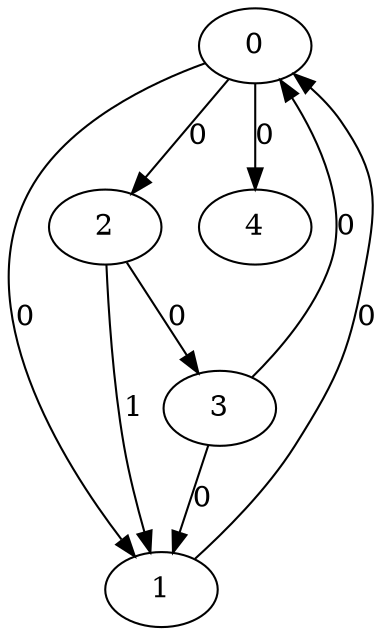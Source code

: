 // Source:916 Canonical: -1 0 0 -1 0 0 -1 -1 -1 -1 -1 1 -1 0 -1 0 0 -1 -1 -1 -1 -1 -1 -1 -1
digraph HRA_from_916_graph_000 {
  0 -> 1 [label="0"];
  0 -> 2 [label="0"];
  1 -> 0 [label="0"];
  2 -> 1 [label="1"];
  2 -> 3 [label="0"];
  3 -> 0 [label="0"];
  3 -> 1 [label="0"];
  0 -> 4 [label="0"];
}

// Source:916 Canonical: -1 0 0 -1 0 0 -1 -1 -1 -1 -1 1 -1 0 -1 0 0 -1 -1 -1 0 -1 -1 -1 -1
digraph HRA_from_916_graph_001 {
  0 -> 1 [label="0"];
  0 -> 2 [label="0"];
  1 -> 0 [label="0"];
  2 -> 1 [label="1"];
  2 -> 3 [label="0"];
  3 -> 0 [label="0"];
  3 -> 1 [label="0"];
  0 -> 4 [label="0"];
  4 -> 0 [label="0"];
}

// Source:916 Canonical: -1 0 0 -1 -1 0 -1 -1 -1 0 -1 1 -1 0 -1 0 0 -1 -1 -1 -1 -1 -1 -1 -1
digraph HRA_from_916_graph_002 {
  0 -> 1 [label="0"];
  0 -> 2 [label="0"];
  1 -> 0 [label="0"];
  2 -> 1 [label="1"];
  2 -> 3 [label="0"];
  3 -> 0 [label="0"];
  3 -> 1 [label="0"];
  1 -> 4 [label="0"];
}

// Source:916 Canonical: -1 0 0 -1 0 0 -1 -1 -1 0 -1 1 -1 0 -1 0 0 -1 -1 -1 -1 -1 -1 -1 -1
digraph HRA_from_916_graph_003 {
  0 -> 1 [label="0"];
  0 -> 2 [label="0"];
  1 -> 0 [label="0"];
  2 -> 1 [label="1"];
  2 -> 3 [label="0"];
  3 -> 0 [label="0"];
  3 -> 1 [label="0"];
  0 -> 4 [label="0"];
  1 -> 4 [label="0"];
}

// Source:916 Canonical: -1 0 0 -1 -1 0 -1 -1 -1 0 -1 1 -1 0 -1 0 0 -1 -1 -1 0 -1 -1 -1 -1
digraph HRA_from_916_graph_004 {
  0 -> 1 [label="0"];
  0 -> 2 [label="0"];
  1 -> 0 [label="0"];
  2 -> 1 [label="1"];
  2 -> 3 [label="0"];
  3 -> 0 [label="0"];
  3 -> 1 [label="0"];
  4 -> 0 [label="0"];
  1 -> 4 [label="0"];
}

// Source:916 Canonical: -1 0 0 -1 0 0 -1 -1 -1 0 -1 1 -1 0 -1 0 0 -1 -1 -1 0 -1 -1 -1 -1
digraph HRA_from_916_graph_005 {
  0 -> 1 [label="0"];
  0 -> 2 [label="0"];
  1 -> 0 [label="0"];
  2 -> 1 [label="1"];
  2 -> 3 [label="0"];
  3 -> 0 [label="0"];
  3 -> 1 [label="0"];
  0 -> 4 [label="0"];
  4 -> 0 [label="0"];
  1 -> 4 [label="0"];
}

// Source:916 Canonical: -1 0 0 -1 0 0 -1 -1 -1 -1 -1 1 -1 0 -1 0 0 -1 -1 -1 -1 0 -1 -1 -1
digraph HRA_from_916_graph_006 {
  0 -> 1 [label="0"];
  0 -> 2 [label="0"];
  1 -> 0 [label="0"];
  2 -> 1 [label="1"];
  2 -> 3 [label="0"];
  3 -> 0 [label="0"];
  3 -> 1 [label="0"];
  0 -> 4 [label="0"];
  4 -> 1 [label="0"];
}

// Source:916 Canonical: -1 0 0 -1 0 0 -1 -1 -1 -1 -1 1 -1 0 -1 0 0 -1 -1 -1 0 0 -1 -1 -1
digraph HRA_from_916_graph_007 {
  0 -> 1 [label="0"];
  0 -> 2 [label="0"];
  1 -> 0 [label="0"];
  2 -> 1 [label="1"];
  2 -> 3 [label="0"];
  3 -> 0 [label="0"];
  3 -> 1 [label="0"];
  0 -> 4 [label="0"];
  4 -> 0 [label="0"];
  4 -> 1 [label="0"];
}

// Source:916 Canonical: -1 0 0 -1 -1 0 -1 -1 -1 0 -1 1 -1 0 -1 0 0 -1 -1 -1 -1 0 -1 -1 -1
digraph HRA_from_916_graph_008 {
  0 -> 1 [label="0"];
  0 -> 2 [label="0"];
  1 -> 0 [label="0"];
  2 -> 1 [label="1"];
  2 -> 3 [label="0"];
  3 -> 0 [label="0"];
  3 -> 1 [label="0"];
  1 -> 4 [label="0"];
  4 -> 1 [label="0"];
}

// Source:916 Canonical: -1 0 0 -1 0 0 -1 -1 -1 0 -1 1 -1 0 -1 0 0 -1 -1 -1 -1 0 -1 -1 -1
digraph HRA_from_916_graph_009 {
  0 -> 1 [label="0"];
  0 -> 2 [label="0"];
  1 -> 0 [label="0"];
  2 -> 1 [label="1"];
  2 -> 3 [label="0"];
  3 -> 0 [label="0"];
  3 -> 1 [label="0"];
  0 -> 4 [label="0"];
  1 -> 4 [label="0"];
  4 -> 1 [label="0"];
}

// Source:916 Canonical: -1 0 0 -1 -1 0 -1 -1 -1 0 -1 1 -1 0 -1 0 0 -1 -1 -1 0 0 -1 -1 -1
digraph HRA_from_916_graph_010 {
  0 -> 1 [label="0"];
  0 -> 2 [label="0"];
  1 -> 0 [label="0"];
  2 -> 1 [label="1"];
  2 -> 3 [label="0"];
  3 -> 0 [label="0"];
  3 -> 1 [label="0"];
  4 -> 0 [label="0"];
  1 -> 4 [label="0"];
  4 -> 1 [label="0"];
}

// Source:916 Canonical: -1 0 0 -1 0 0 -1 -1 -1 0 -1 1 -1 0 -1 0 0 -1 -1 -1 0 0 -1 -1 -1
digraph HRA_from_916_graph_011 {
  0 -> 1 [label="0"];
  0 -> 2 [label="0"];
  1 -> 0 [label="0"];
  2 -> 1 [label="1"];
  2 -> 3 [label="0"];
  3 -> 0 [label="0"];
  3 -> 1 [label="0"];
  0 -> 4 [label="0"];
  4 -> 0 [label="0"];
  1 -> 4 [label="0"];
  4 -> 1 [label="0"];
}

// Source:916 Canonical: -1 0 0 -1 -1 0 -1 -1 -1 -1 -1 1 -1 0 0 0 0 -1 -1 -1 -1 -1 -1 -1 -1
digraph HRA_from_916_graph_012 {
  0 -> 1 [label="0"];
  0 -> 2 [label="0"];
  1 -> 0 [label="0"];
  2 -> 1 [label="1"];
  2 -> 3 [label="0"];
  3 -> 0 [label="0"];
  3 -> 1 [label="0"];
  2 -> 4 [label="0"];
}

// Source:916 Canonical: -1 0 0 -1 0 0 -1 -1 -1 -1 -1 1 -1 0 0 0 0 -1 -1 -1 -1 -1 -1 -1 -1
digraph HRA_from_916_graph_013 {
  0 -> 1 [label="0"];
  0 -> 2 [label="0"];
  1 -> 0 [label="0"];
  2 -> 1 [label="1"];
  2 -> 3 [label="0"];
  3 -> 0 [label="0"];
  3 -> 1 [label="0"];
  0 -> 4 [label="0"];
  2 -> 4 [label="0"];
}

// Source:916 Canonical: -1 0 0 -1 -1 0 -1 -1 -1 -1 -1 1 -1 0 0 0 0 -1 -1 -1 0 -1 -1 -1 -1
digraph HRA_from_916_graph_014 {
  0 -> 1 [label="0"];
  0 -> 2 [label="0"];
  1 -> 0 [label="0"];
  2 -> 1 [label="1"];
  2 -> 3 [label="0"];
  3 -> 0 [label="0"];
  3 -> 1 [label="0"];
  4 -> 0 [label="0"];
  2 -> 4 [label="0"];
}

// Source:916 Canonical: -1 0 0 -1 0 0 -1 -1 -1 -1 -1 1 -1 0 0 0 0 -1 -1 -1 0 -1 -1 -1 -1
digraph HRA_from_916_graph_015 {
  0 -> 1 [label="0"];
  0 -> 2 [label="0"];
  1 -> 0 [label="0"];
  2 -> 1 [label="1"];
  2 -> 3 [label="0"];
  3 -> 0 [label="0"];
  3 -> 1 [label="0"];
  0 -> 4 [label="0"];
  4 -> 0 [label="0"];
  2 -> 4 [label="0"];
}

// Source:916 Canonical: -1 0 0 -1 -1 0 -1 -1 -1 0 -1 1 -1 0 0 0 0 -1 -1 -1 -1 -1 -1 -1 -1
digraph HRA_from_916_graph_016 {
  0 -> 1 [label="0"];
  0 -> 2 [label="0"];
  1 -> 0 [label="0"];
  2 -> 1 [label="1"];
  2 -> 3 [label="0"];
  3 -> 0 [label="0"];
  3 -> 1 [label="0"];
  1 -> 4 [label="0"];
  2 -> 4 [label="0"];
}

// Source:916 Canonical: -1 0 0 -1 0 0 -1 -1 -1 0 -1 1 -1 0 0 0 0 -1 -1 -1 -1 -1 -1 -1 -1
digraph HRA_from_916_graph_017 {
  0 -> 1 [label="0"];
  0 -> 2 [label="0"];
  1 -> 0 [label="0"];
  2 -> 1 [label="1"];
  2 -> 3 [label="0"];
  3 -> 0 [label="0"];
  3 -> 1 [label="0"];
  0 -> 4 [label="0"];
  1 -> 4 [label="0"];
  2 -> 4 [label="0"];
}

// Source:916 Canonical: -1 0 0 -1 -1 0 -1 -1 -1 0 -1 1 -1 0 0 0 0 -1 -1 -1 0 -1 -1 -1 -1
digraph HRA_from_916_graph_018 {
  0 -> 1 [label="0"];
  0 -> 2 [label="0"];
  1 -> 0 [label="0"];
  2 -> 1 [label="1"];
  2 -> 3 [label="0"];
  3 -> 0 [label="0"];
  3 -> 1 [label="0"];
  4 -> 0 [label="0"];
  1 -> 4 [label="0"];
  2 -> 4 [label="0"];
}

// Source:916 Canonical: -1 0 0 -1 0 0 -1 -1 -1 0 -1 1 -1 0 0 0 0 -1 -1 -1 0 -1 -1 -1 -1
digraph HRA_from_916_graph_019 {
  0 -> 1 [label="0"];
  0 -> 2 [label="0"];
  1 -> 0 [label="0"];
  2 -> 1 [label="1"];
  2 -> 3 [label="0"];
  3 -> 0 [label="0"];
  3 -> 1 [label="0"];
  0 -> 4 [label="0"];
  4 -> 0 [label="0"];
  1 -> 4 [label="0"];
  2 -> 4 [label="0"];
}

// Source:916 Canonical: -1 0 0 -1 -1 0 -1 -1 -1 -1 -1 1 -1 0 0 0 0 -1 -1 -1 -1 0 -1 -1 -1
digraph HRA_from_916_graph_020 {
  0 -> 1 [label="0"];
  0 -> 2 [label="0"];
  1 -> 0 [label="0"];
  2 -> 1 [label="1"];
  2 -> 3 [label="0"];
  3 -> 0 [label="0"];
  3 -> 1 [label="0"];
  4 -> 1 [label="0"];
  2 -> 4 [label="0"];
}

// Source:916 Canonical: -1 0 0 -1 0 0 -1 -1 -1 -1 -1 1 -1 0 0 0 0 -1 -1 -1 -1 0 -1 -1 -1
digraph HRA_from_916_graph_021 {
  0 -> 1 [label="0"];
  0 -> 2 [label="0"];
  1 -> 0 [label="0"];
  2 -> 1 [label="1"];
  2 -> 3 [label="0"];
  3 -> 0 [label="0"];
  3 -> 1 [label="0"];
  0 -> 4 [label="0"];
  4 -> 1 [label="0"];
  2 -> 4 [label="0"];
}

// Source:916 Canonical: -1 0 0 -1 -1 0 -1 -1 -1 -1 -1 1 -1 0 0 0 0 -1 -1 -1 0 0 -1 -1 -1
digraph HRA_from_916_graph_022 {
  0 -> 1 [label="0"];
  0 -> 2 [label="0"];
  1 -> 0 [label="0"];
  2 -> 1 [label="1"];
  2 -> 3 [label="0"];
  3 -> 0 [label="0"];
  3 -> 1 [label="0"];
  4 -> 0 [label="0"];
  4 -> 1 [label="0"];
  2 -> 4 [label="0"];
}

// Source:916 Canonical: -1 0 0 -1 0 0 -1 -1 -1 -1 -1 1 -1 0 0 0 0 -1 -1 -1 0 0 -1 -1 -1
digraph HRA_from_916_graph_023 {
  0 -> 1 [label="0"];
  0 -> 2 [label="0"];
  1 -> 0 [label="0"];
  2 -> 1 [label="1"];
  2 -> 3 [label="0"];
  3 -> 0 [label="0"];
  3 -> 1 [label="0"];
  0 -> 4 [label="0"];
  4 -> 0 [label="0"];
  4 -> 1 [label="0"];
  2 -> 4 [label="0"];
}

// Source:916 Canonical: -1 0 0 -1 -1 0 -1 -1 -1 0 -1 1 -1 0 0 0 0 -1 -1 -1 -1 0 -1 -1 -1
digraph HRA_from_916_graph_024 {
  0 -> 1 [label="0"];
  0 -> 2 [label="0"];
  1 -> 0 [label="0"];
  2 -> 1 [label="1"];
  2 -> 3 [label="0"];
  3 -> 0 [label="0"];
  3 -> 1 [label="0"];
  1 -> 4 [label="0"];
  4 -> 1 [label="0"];
  2 -> 4 [label="0"];
}

// Source:916 Canonical: -1 0 0 -1 0 0 -1 -1 -1 0 -1 1 -1 0 0 0 0 -1 -1 -1 -1 0 -1 -1 -1
digraph HRA_from_916_graph_025 {
  0 -> 1 [label="0"];
  0 -> 2 [label="0"];
  1 -> 0 [label="0"];
  2 -> 1 [label="1"];
  2 -> 3 [label="0"];
  3 -> 0 [label="0"];
  3 -> 1 [label="0"];
  0 -> 4 [label="0"];
  1 -> 4 [label="0"];
  4 -> 1 [label="0"];
  2 -> 4 [label="0"];
}

// Source:916 Canonical: -1 0 0 -1 -1 0 -1 -1 -1 0 -1 1 -1 0 0 0 0 -1 -1 -1 0 0 -1 -1 -1
digraph HRA_from_916_graph_026 {
  0 -> 1 [label="0"];
  0 -> 2 [label="0"];
  1 -> 0 [label="0"];
  2 -> 1 [label="1"];
  2 -> 3 [label="0"];
  3 -> 0 [label="0"];
  3 -> 1 [label="0"];
  4 -> 0 [label="0"];
  1 -> 4 [label="0"];
  4 -> 1 [label="0"];
  2 -> 4 [label="0"];
}

// Source:916 Canonical: -1 0 0 -1 0 0 -1 -1 -1 0 -1 1 -1 0 0 0 0 -1 -1 -1 0 0 -1 -1 -1
digraph HRA_from_916_graph_027 {
  0 -> 1 [label="0"];
  0 -> 2 [label="0"];
  1 -> 0 [label="0"];
  2 -> 1 [label="1"];
  2 -> 3 [label="0"];
  3 -> 0 [label="0"];
  3 -> 1 [label="0"];
  0 -> 4 [label="0"];
  4 -> 0 [label="0"];
  1 -> 4 [label="0"];
  4 -> 1 [label="0"];
  2 -> 4 [label="0"];
}

// Source:916 Canonical: -1 0 0 -1 0 0 -1 -1 -1 -1 -1 1 -1 0 -1 0 0 -1 -1 -1 -1 -1 0 -1 -1
digraph HRA_from_916_graph_028 {
  0 -> 1 [label="0"];
  0 -> 2 [label="0"];
  1 -> 0 [label="0"];
  2 -> 1 [label="1"];
  2 -> 3 [label="0"];
  3 -> 0 [label="0"];
  3 -> 1 [label="0"];
  0 -> 4 [label="0"];
  4 -> 2 [label="0"];
}

// Source:916 Canonical: -1 0 0 -1 0 0 -1 -1 -1 -1 -1 1 -1 0 -1 0 0 -1 -1 -1 0 -1 0 -1 -1
digraph HRA_from_916_graph_029 {
  0 -> 1 [label="0"];
  0 -> 2 [label="0"];
  1 -> 0 [label="0"];
  2 -> 1 [label="1"];
  2 -> 3 [label="0"];
  3 -> 0 [label="0"];
  3 -> 1 [label="0"];
  0 -> 4 [label="0"];
  4 -> 0 [label="0"];
  4 -> 2 [label="0"];
}

// Source:916 Canonical: -1 0 0 -1 -1 0 -1 -1 -1 0 -1 1 -1 0 -1 0 0 -1 -1 -1 -1 -1 0 -1 -1
digraph HRA_from_916_graph_030 {
  0 -> 1 [label="0"];
  0 -> 2 [label="0"];
  1 -> 0 [label="0"];
  2 -> 1 [label="1"];
  2 -> 3 [label="0"];
  3 -> 0 [label="0"];
  3 -> 1 [label="0"];
  1 -> 4 [label="0"];
  4 -> 2 [label="0"];
}

// Source:916 Canonical: -1 0 0 -1 0 0 -1 -1 -1 0 -1 1 -1 0 -1 0 0 -1 -1 -1 -1 -1 0 -1 -1
digraph HRA_from_916_graph_031 {
  0 -> 1 [label="0"];
  0 -> 2 [label="0"];
  1 -> 0 [label="0"];
  2 -> 1 [label="1"];
  2 -> 3 [label="0"];
  3 -> 0 [label="0"];
  3 -> 1 [label="0"];
  0 -> 4 [label="0"];
  1 -> 4 [label="0"];
  4 -> 2 [label="0"];
}

// Source:916 Canonical: -1 0 0 -1 -1 0 -1 -1 -1 0 -1 1 -1 0 -1 0 0 -1 -1 -1 0 -1 0 -1 -1
digraph HRA_from_916_graph_032 {
  0 -> 1 [label="0"];
  0 -> 2 [label="0"];
  1 -> 0 [label="0"];
  2 -> 1 [label="1"];
  2 -> 3 [label="0"];
  3 -> 0 [label="0"];
  3 -> 1 [label="0"];
  4 -> 0 [label="0"];
  1 -> 4 [label="0"];
  4 -> 2 [label="0"];
}

// Source:916 Canonical: -1 0 0 -1 0 0 -1 -1 -1 0 -1 1 -1 0 -1 0 0 -1 -1 -1 0 -1 0 -1 -1
digraph HRA_from_916_graph_033 {
  0 -> 1 [label="0"];
  0 -> 2 [label="0"];
  1 -> 0 [label="0"];
  2 -> 1 [label="1"];
  2 -> 3 [label="0"];
  3 -> 0 [label="0"];
  3 -> 1 [label="0"];
  0 -> 4 [label="0"];
  4 -> 0 [label="0"];
  1 -> 4 [label="0"];
  4 -> 2 [label="0"];
}

// Source:916 Canonical: -1 0 0 -1 0 0 -1 -1 -1 -1 -1 1 -1 0 -1 0 0 -1 -1 -1 -1 0 0 -1 -1
digraph HRA_from_916_graph_034 {
  0 -> 1 [label="0"];
  0 -> 2 [label="0"];
  1 -> 0 [label="0"];
  2 -> 1 [label="1"];
  2 -> 3 [label="0"];
  3 -> 0 [label="0"];
  3 -> 1 [label="0"];
  0 -> 4 [label="0"];
  4 -> 1 [label="0"];
  4 -> 2 [label="0"];
}

// Source:916 Canonical: -1 0 0 -1 0 0 -1 -1 -1 -1 -1 1 -1 0 -1 0 0 -1 -1 -1 0 0 0 -1 -1
digraph HRA_from_916_graph_035 {
  0 -> 1 [label="0"];
  0 -> 2 [label="0"];
  1 -> 0 [label="0"];
  2 -> 1 [label="1"];
  2 -> 3 [label="0"];
  3 -> 0 [label="0"];
  3 -> 1 [label="0"];
  0 -> 4 [label="0"];
  4 -> 0 [label="0"];
  4 -> 1 [label="0"];
  4 -> 2 [label="0"];
}

// Source:916 Canonical: -1 0 0 -1 -1 0 -1 -1 -1 0 -1 1 -1 0 -1 0 0 -1 -1 -1 -1 0 0 -1 -1
digraph HRA_from_916_graph_036 {
  0 -> 1 [label="0"];
  0 -> 2 [label="0"];
  1 -> 0 [label="0"];
  2 -> 1 [label="1"];
  2 -> 3 [label="0"];
  3 -> 0 [label="0"];
  3 -> 1 [label="0"];
  1 -> 4 [label="0"];
  4 -> 1 [label="0"];
  4 -> 2 [label="0"];
}

// Source:916 Canonical: -1 0 0 -1 0 0 -1 -1 -1 0 -1 1 -1 0 -1 0 0 -1 -1 -1 -1 0 0 -1 -1
digraph HRA_from_916_graph_037 {
  0 -> 1 [label="0"];
  0 -> 2 [label="0"];
  1 -> 0 [label="0"];
  2 -> 1 [label="1"];
  2 -> 3 [label="0"];
  3 -> 0 [label="0"];
  3 -> 1 [label="0"];
  0 -> 4 [label="0"];
  1 -> 4 [label="0"];
  4 -> 1 [label="0"];
  4 -> 2 [label="0"];
}

// Source:916 Canonical: -1 0 0 -1 -1 0 -1 -1 -1 0 -1 1 -1 0 -1 0 0 -1 -1 -1 0 0 0 -1 -1
digraph HRA_from_916_graph_038 {
  0 -> 1 [label="0"];
  0 -> 2 [label="0"];
  1 -> 0 [label="0"];
  2 -> 1 [label="1"];
  2 -> 3 [label="0"];
  3 -> 0 [label="0"];
  3 -> 1 [label="0"];
  4 -> 0 [label="0"];
  1 -> 4 [label="0"];
  4 -> 1 [label="0"];
  4 -> 2 [label="0"];
}

// Source:916 Canonical: -1 0 0 -1 0 0 -1 -1 -1 0 -1 1 -1 0 -1 0 0 -1 -1 -1 0 0 0 -1 -1
digraph HRA_from_916_graph_039 {
  0 -> 1 [label="0"];
  0 -> 2 [label="0"];
  1 -> 0 [label="0"];
  2 -> 1 [label="1"];
  2 -> 3 [label="0"];
  3 -> 0 [label="0"];
  3 -> 1 [label="0"];
  0 -> 4 [label="0"];
  4 -> 0 [label="0"];
  1 -> 4 [label="0"];
  4 -> 1 [label="0"];
  4 -> 2 [label="0"];
}

// Source:916 Canonical: -1 0 0 -1 -1 0 -1 -1 -1 -1 -1 1 -1 0 0 0 0 -1 -1 -1 -1 -1 0 -1 -1
digraph HRA_from_916_graph_040 {
  0 -> 1 [label="0"];
  0 -> 2 [label="0"];
  1 -> 0 [label="0"];
  2 -> 1 [label="1"];
  2 -> 3 [label="0"];
  3 -> 0 [label="0"];
  3 -> 1 [label="0"];
  2 -> 4 [label="0"];
  4 -> 2 [label="0"];
}

// Source:916 Canonical: -1 0 0 -1 0 0 -1 -1 -1 -1 -1 1 -1 0 0 0 0 -1 -1 -1 -1 -1 0 -1 -1
digraph HRA_from_916_graph_041 {
  0 -> 1 [label="0"];
  0 -> 2 [label="0"];
  1 -> 0 [label="0"];
  2 -> 1 [label="1"];
  2 -> 3 [label="0"];
  3 -> 0 [label="0"];
  3 -> 1 [label="0"];
  0 -> 4 [label="0"];
  2 -> 4 [label="0"];
  4 -> 2 [label="0"];
}

// Source:916 Canonical: -1 0 0 -1 -1 0 -1 -1 -1 -1 -1 1 -1 0 0 0 0 -1 -1 -1 0 -1 0 -1 -1
digraph HRA_from_916_graph_042 {
  0 -> 1 [label="0"];
  0 -> 2 [label="0"];
  1 -> 0 [label="0"];
  2 -> 1 [label="1"];
  2 -> 3 [label="0"];
  3 -> 0 [label="0"];
  3 -> 1 [label="0"];
  4 -> 0 [label="0"];
  2 -> 4 [label="0"];
  4 -> 2 [label="0"];
}

// Source:916 Canonical: -1 0 0 -1 0 0 -1 -1 -1 -1 -1 1 -1 0 0 0 0 -1 -1 -1 0 -1 0 -1 -1
digraph HRA_from_916_graph_043 {
  0 -> 1 [label="0"];
  0 -> 2 [label="0"];
  1 -> 0 [label="0"];
  2 -> 1 [label="1"];
  2 -> 3 [label="0"];
  3 -> 0 [label="0"];
  3 -> 1 [label="0"];
  0 -> 4 [label="0"];
  4 -> 0 [label="0"];
  2 -> 4 [label="0"];
  4 -> 2 [label="0"];
}

// Source:916 Canonical: -1 0 0 -1 -1 0 -1 -1 -1 0 -1 1 -1 0 0 0 0 -1 -1 -1 -1 -1 0 -1 -1
digraph HRA_from_916_graph_044 {
  0 -> 1 [label="0"];
  0 -> 2 [label="0"];
  1 -> 0 [label="0"];
  2 -> 1 [label="1"];
  2 -> 3 [label="0"];
  3 -> 0 [label="0"];
  3 -> 1 [label="0"];
  1 -> 4 [label="0"];
  2 -> 4 [label="0"];
  4 -> 2 [label="0"];
}

// Source:916 Canonical: -1 0 0 -1 0 0 -1 -1 -1 0 -1 1 -1 0 0 0 0 -1 -1 -1 -1 -1 0 -1 -1
digraph HRA_from_916_graph_045 {
  0 -> 1 [label="0"];
  0 -> 2 [label="0"];
  1 -> 0 [label="0"];
  2 -> 1 [label="1"];
  2 -> 3 [label="0"];
  3 -> 0 [label="0"];
  3 -> 1 [label="0"];
  0 -> 4 [label="0"];
  1 -> 4 [label="0"];
  2 -> 4 [label="0"];
  4 -> 2 [label="0"];
}

// Source:916 Canonical: -1 0 0 -1 -1 0 -1 -1 -1 0 -1 1 -1 0 0 0 0 -1 -1 -1 0 -1 0 -1 -1
digraph HRA_from_916_graph_046 {
  0 -> 1 [label="0"];
  0 -> 2 [label="0"];
  1 -> 0 [label="0"];
  2 -> 1 [label="1"];
  2 -> 3 [label="0"];
  3 -> 0 [label="0"];
  3 -> 1 [label="0"];
  4 -> 0 [label="0"];
  1 -> 4 [label="0"];
  2 -> 4 [label="0"];
  4 -> 2 [label="0"];
}

// Source:916 Canonical: -1 0 0 -1 0 0 -1 -1 -1 0 -1 1 -1 0 0 0 0 -1 -1 -1 0 -1 0 -1 -1
digraph HRA_from_916_graph_047 {
  0 -> 1 [label="0"];
  0 -> 2 [label="0"];
  1 -> 0 [label="0"];
  2 -> 1 [label="1"];
  2 -> 3 [label="0"];
  3 -> 0 [label="0"];
  3 -> 1 [label="0"];
  0 -> 4 [label="0"];
  4 -> 0 [label="0"];
  1 -> 4 [label="0"];
  2 -> 4 [label="0"];
  4 -> 2 [label="0"];
}

// Source:916 Canonical: -1 0 0 -1 -1 0 -1 -1 -1 -1 -1 1 -1 0 0 0 0 -1 -1 -1 -1 0 0 -1 -1
digraph HRA_from_916_graph_048 {
  0 -> 1 [label="0"];
  0 -> 2 [label="0"];
  1 -> 0 [label="0"];
  2 -> 1 [label="1"];
  2 -> 3 [label="0"];
  3 -> 0 [label="0"];
  3 -> 1 [label="0"];
  4 -> 1 [label="0"];
  2 -> 4 [label="0"];
  4 -> 2 [label="0"];
}

// Source:916 Canonical: -1 0 0 -1 0 0 -1 -1 -1 -1 -1 1 -1 0 0 0 0 -1 -1 -1 -1 0 0 -1 -1
digraph HRA_from_916_graph_049 {
  0 -> 1 [label="0"];
  0 -> 2 [label="0"];
  1 -> 0 [label="0"];
  2 -> 1 [label="1"];
  2 -> 3 [label="0"];
  3 -> 0 [label="0"];
  3 -> 1 [label="0"];
  0 -> 4 [label="0"];
  4 -> 1 [label="0"];
  2 -> 4 [label="0"];
  4 -> 2 [label="0"];
}

// Source:916 Canonical: -1 0 0 -1 -1 0 -1 -1 -1 -1 -1 1 -1 0 0 0 0 -1 -1 -1 0 0 0 -1 -1
digraph HRA_from_916_graph_050 {
  0 -> 1 [label="0"];
  0 -> 2 [label="0"];
  1 -> 0 [label="0"];
  2 -> 1 [label="1"];
  2 -> 3 [label="0"];
  3 -> 0 [label="0"];
  3 -> 1 [label="0"];
  4 -> 0 [label="0"];
  4 -> 1 [label="0"];
  2 -> 4 [label="0"];
  4 -> 2 [label="0"];
}

// Source:916 Canonical: -1 0 0 -1 0 0 -1 -1 -1 -1 -1 1 -1 0 0 0 0 -1 -1 -1 0 0 0 -1 -1
digraph HRA_from_916_graph_051 {
  0 -> 1 [label="0"];
  0 -> 2 [label="0"];
  1 -> 0 [label="0"];
  2 -> 1 [label="1"];
  2 -> 3 [label="0"];
  3 -> 0 [label="0"];
  3 -> 1 [label="0"];
  0 -> 4 [label="0"];
  4 -> 0 [label="0"];
  4 -> 1 [label="0"];
  2 -> 4 [label="0"];
  4 -> 2 [label="0"];
}

// Source:916 Canonical: -1 0 0 -1 -1 0 -1 -1 -1 0 -1 1 -1 0 0 0 0 -1 -1 -1 -1 0 0 -1 -1
digraph HRA_from_916_graph_052 {
  0 -> 1 [label="0"];
  0 -> 2 [label="0"];
  1 -> 0 [label="0"];
  2 -> 1 [label="1"];
  2 -> 3 [label="0"];
  3 -> 0 [label="0"];
  3 -> 1 [label="0"];
  1 -> 4 [label="0"];
  4 -> 1 [label="0"];
  2 -> 4 [label="0"];
  4 -> 2 [label="0"];
}

// Source:916 Canonical: -1 0 0 -1 0 0 -1 -1 -1 0 -1 1 -1 0 0 0 0 -1 -1 -1 -1 0 0 -1 -1
digraph HRA_from_916_graph_053 {
  0 -> 1 [label="0"];
  0 -> 2 [label="0"];
  1 -> 0 [label="0"];
  2 -> 1 [label="1"];
  2 -> 3 [label="0"];
  3 -> 0 [label="0"];
  3 -> 1 [label="0"];
  0 -> 4 [label="0"];
  1 -> 4 [label="0"];
  4 -> 1 [label="0"];
  2 -> 4 [label="0"];
  4 -> 2 [label="0"];
}

// Source:916 Canonical: -1 0 0 -1 -1 0 -1 -1 -1 0 -1 1 -1 0 0 0 0 -1 -1 -1 0 0 0 -1 -1
digraph HRA_from_916_graph_054 {
  0 -> 1 [label="0"];
  0 -> 2 [label="0"];
  1 -> 0 [label="0"];
  2 -> 1 [label="1"];
  2 -> 3 [label="0"];
  3 -> 0 [label="0"];
  3 -> 1 [label="0"];
  4 -> 0 [label="0"];
  1 -> 4 [label="0"];
  4 -> 1 [label="0"];
  2 -> 4 [label="0"];
  4 -> 2 [label="0"];
}

// Source:916 Canonical: -1 0 0 -1 0 0 -1 -1 -1 0 -1 1 -1 0 0 0 0 -1 -1 -1 0 0 0 -1 -1
digraph HRA_from_916_graph_055 {
  0 -> 1 [label="0"];
  0 -> 2 [label="0"];
  1 -> 0 [label="0"];
  2 -> 1 [label="1"];
  2 -> 3 [label="0"];
  3 -> 0 [label="0"];
  3 -> 1 [label="0"];
  0 -> 4 [label="0"];
  4 -> 0 [label="0"];
  1 -> 4 [label="0"];
  4 -> 1 [label="0"];
  2 -> 4 [label="0"];
  4 -> 2 [label="0"];
}

// Source:916 Canonical: -1 0 0 -1 -1 0 -1 -1 -1 -1 -1 1 -1 0 -1 0 0 -1 -1 0 -1 -1 -1 -1 -1
digraph HRA_from_916_graph_056 {
  0 -> 1 [label="0"];
  0 -> 2 [label="0"];
  1 -> 0 [label="0"];
  2 -> 1 [label="1"];
  2 -> 3 [label="0"];
  3 -> 0 [label="0"];
  3 -> 1 [label="0"];
  3 -> 4 [label="0"];
}

// Source:916 Canonical: -1 0 0 -1 0 0 -1 -1 -1 -1 -1 1 -1 0 -1 0 0 -1 -1 0 -1 -1 -1 -1 -1
digraph HRA_from_916_graph_057 {
  0 -> 1 [label="0"];
  0 -> 2 [label="0"];
  1 -> 0 [label="0"];
  2 -> 1 [label="1"];
  2 -> 3 [label="0"];
  3 -> 0 [label="0"];
  3 -> 1 [label="0"];
  0 -> 4 [label="0"];
  3 -> 4 [label="0"];
}

// Source:916 Canonical: -1 0 0 -1 -1 0 -1 -1 -1 -1 -1 1 -1 0 -1 0 0 -1 -1 0 0 -1 -1 -1 -1
digraph HRA_from_916_graph_058 {
  0 -> 1 [label="0"];
  0 -> 2 [label="0"];
  1 -> 0 [label="0"];
  2 -> 1 [label="1"];
  2 -> 3 [label="0"];
  3 -> 0 [label="0"];
  3 -> 1 [label="0"];
  4 -> 0 [label="0"];
  3 -> 4 [label="0"];
}

// Source:916 Canonical: -1 0 0 -1 0 0 -1 -1 -1 -1 -1 1 -1 0 -1 0 0 -1 -1 0 0 -1 -1 -1 -1
digraph HRA_from_916_graph_059 {
  0 -> 1 [label="0"];
  0 -> 2 [label="0"];
  1 -> 0 [label="0"];
  2 -> 1 [label="1"];
  2 -> 3 [label="0"];
  3 -> 0 [label="0"];
  3 -> 1 [label="0"];
  0 -> 4 [label="0"];
  4 -> 0 [label="0"];
  3 -> 4 [label="0"];
}

// Source:916 Canonical: -1 0 0 -1 -1 0 -1 -1 -1 0 -1 1 -1 0 -1 0 0 -1 -1 0 -1 -1 -1 -1 -1
digraph HRA_from_916_graph_060 {
  0 -> 1 [label="0"];
  0 -> 2 [label="0"];
  1 -> 0 [label="0"];
  2 -> 1 [label="1"];
  2 -> 3 [label="0"];
  3 -> 0 [label="0"];
  3 -> 1 [label="0"];
  1 -> 4 [label="0"];
  3 -> 4 [label="0"];
}

// Source:916 Canonical: -1 0 0 -1 0 0 -1 -1 -1 0 -1 1 -1 0 -1 0 0 -1 -1 0 -1 -1 -1 -1 -1
digraph HRA_from_916_graph_061 {
  0 -> 1 [label="0"];
  0 -> 2 [label="0"];
  1 -> 0 [label="0"];
  2 -> 1 [label="1"];
  2 -> 3 [label="0"];
  3 -> 0 [label="0"];
  3 -> 1 [label="0"];
  0 -> 4 [label="0"];
  1 -> 4 [label="0"];
  3 -> 4 [label="0"];
}

// Source:916 Canonical: -1 0 0 -1 -1 0 -1 -1 -1 0 -1 1 -1 0 -1 0 0 -1 -1 0 0 -1 -1 -1 -1
digraph HRA_from_916_graph_062 {
  0 -> 1 [label="0"];
  0 -> 2 [label="0"];
  1 -> 0 [label="0"];
  2 -> 1 [label="1"];
  2 -> 3 [label="0"];
  3 -> 0 [label="0"];
  3 -> 1 [label="0"];
  4 -> 0 [label="0"];
  1 -> 4 [label="0"];
  3 -> 4 [label="0"];
}

// Source:916 Canonical: -1 0 0 -1 0 0 -1 -1 -1 0 -1 1 -1 0 -1 0 0 -1 -1 0 0 -1 -1 -1 -1
digraph HRA_from_916_graph_063 {
  0 -> 1 [label="0"];
  0 -> 2 [label="0"];
  1 -> 0 [label="0"];
  2 -> 1 [label="1"];
  2 -> 3 [label="0"];
  3 -> 0 [label="0"];
  3 -> 1 [label="0"];
  0 -> 4 [label="0"];
  4 -> 0 [label="0"];
  1 -> 4 [label="0"];
  3 -> 4 [label="0"];
}

// Source:916 Canonical: -1 0 0 -1 -1 0 -1 -1 -1 -1 -1 1 -1 0 -1 0 0 -1 -1 0 -1 0 -1 -1 -1
digraph HRA_from_916_graph_064 {
  0 -> 1 [label="0"];
  0 -> 2 [label="0"];
  1 -> 0 [label="0"];
  2 -> 1 [label="1"];
  2 -> 3 [label="0"];
  3 -> 0 [label="0"];
  3 -> 1 [label="0"];
  4 -> 1 [label="0"];
  3 -> 4 [label="0"];
}

// Source:916 Canonical: -1 0 0 -1 0 0 -1 -1 -1 -1 -1 1 -1 0 -1 0 0 -1 -1 0 -1 0 -1 -1 -1
digraph HRA_from_916_graph_065 {
  0 -> 1 [label="0"];
  0 -> 2 [label="0"];
  1 -> 0 [label="0"];
  2 -> 1 [label="1"];
  2 -> 3 [label="0"];
  3 -> 0 [label="0"];
  3 -> 1 [label="0"];
  0 -> 4 [label="0"];
  4 -> 1 [label="0"];
  3 -> 4 [label="0"];
}

// Source:916 Canonical: -1 0 0 -1 -1 0 -1 -1 -1 -1 -1 1 -1 0 -1 0 0 -1 -1 0 0 0 -1 -1 -1
digraph HRA_from_916_graph_066 {
  0 -> 1 [label="0"];
  0 -> 2 [label="0"];
  1 -> 0 [label="0"];
  2 -> 1 [label="1"];
  2 -> 3 [label="0"];
  3 -> 0 [label="0"];
  3 -> 1 [label="0"];
  4 -> 0 [label="0"];
  4 -> 1 [label="0"];
  3 -> 4 [label="0"];
}

// Source:916 Canonical: -1 0 0 -1 0 0 -1 -1 -1 -1 -1 1 -1 0 -1 0 0 -1 -1 0 0 0 -1 -1 -1
digraph HRA_from_916_graph_067 {
  0 -> 1 [label="0"];
  0 -> 2 [label="0"];
  1 -> 0 [label="0"];
  2 -> 1 [label="1"];
  2 -> 3 [label="0"];
  3 -> 0 [label="0"];
  3 -> 1 [label="0"];
  0 -> 4 [label="0"];
  4 -> 0 [label="0"];
  4 -> 1 [label="0"];
  3 -> 4 [label="0"];
}

// Source:916 Canonical: -1 0 0 -1 -1 0 -1 -1 -1 0 -1 1 -1 0 -1 0 0 -1 -1 0 -1 0 -1 -1 -1
digraph HRA_from_916_graph_068 {
  0 -> 1 [label="0"];
  0 -> 2 [label="0"];
  1 -> 0 [label="0"];
  2 -> 1 [label="1"];
  2 -> 3 [label="0"];
  3 -> 0 [label="0"];
  3 -> 1 [label="0"];
  1 -> 4 [label="0"];
  4 -> 1 [label="0"];
  3 -> 4 [label="0"];
}

// Source:916 Canonical: -1 0 0 -1 0 0 -1 -1 -1 0 -1 1 -1 0 -1 0 0 -1 -1 0 -1 0 -1 -1 -1
digraph HRA_from_916_graph_069 {
  0 -> 1 [label="0"];
  0 -> 2 [label="0"];
  1 -> 0 [label="0"];
  2 -> 1 [label="1"];
  2 -> 3 [label="0"];
  3 -> 0 [label="0"];
  3 -> 1 [label="0"];
  0 -> 4 [label="0"];
  1 -> 4 [label="0"];
  4 -> 1 [label="0"];
  3 -> 4 [label="0"];
}

// Source:916 Canonical: -1 0 0 -1 -1 0 -1 -1 -1 0 -1 1 -1 0 -1 0 0 -1 -1 0 0 0 -1 -1 -1
digraph HRA_from_916_graph_070 {
  0 -> 1 [label="0"];
  0 -> 2 [label="0"];
  1 -> 0 [label="0"];
  2 -> 1 [label="1"];
  2 -> 3 [label="0"];
  3 -> 0 [label="0"];
  3 -> 1 [label="0"];
  4 -> 0 [label="0"];
  1 -> 4 [label="0"];
  4 -> 1 [label="0"];
  3 -> 4 [label="0"];
}

// Source:916 Canonical: -1 0 0 -1 0 0 -1 -1 -1 0 -1 1 -1 0 -1 0 0 -1 -1 0 0 0 -1 -1 -1
digraph HRA_from_916_graph_071 {
  0 -> 1 [label="0"];
  0 -> 2 [label="0"];
  1 -> 0 [label="0"];
  2 -> 1 [label="1"];
  2 -> 3 [label="0"];
  3 -> 0 [label="0"];
  3 -> 1 [label="0"];
  0 -> 4 [label="0"];
  4 -> 0 [label="0"];
  1 -> 4 [label="0"];
  4 -> 1 [label="0"];
  3 -> 4 [label="0"];
}

// Source:916 Canonical: -1 0 0 -1 -1 0 -1 -1 -1 -1 -1 1 -1 0 0 0 0 -1 -1 0 -1 -1 -1 -1 -1
digraph HRA_from_916_graph_072 {
  0 -> 1 [label="0"];
  0 -> 2 [label="0"];
  1 -> 0 [label="0"];
  2 -> 1 [label="1"];
  2 -> 3 [label="0"];
  3 -> 0 [label="0"];
  3 -> 1 [label="0"];
  2 -> 4 [label="0"];
  3 -> 4 [label="0"];
}

// Source:916 Canonical: -1 0 0 -1 0 0 -1 -1 -1 -1 -1 1 -1 0 0 0 0 -1 -1 0 -1 -1 -1 -1 -1
digraph HRA_from_916_graph_073 {
  0 -> 1 [label="0"];
  0 -> 2 [label="0"];
  1 -> 0 [label="0"];
  2 -> 1 [label="1"];
  2 -> 3 [label="0"];
  3 -> 0 [label="0"];
  3 -> 1 [label="0"];
  0 -> 4 [label="0"];
  2 -> 4 [label="0"];
  3 -> 4 [label="0"];
}

// Source:916 Canonical: -1 0 0 -1 -1 0 -1 -1 -1 -1 -1 1 -1 0 0 0 0 -1 -1 0 0 -1 -1 -1 -1
digraph HRA_from_916_graph_074 {
  0 -> 1 [label="0"];
  0 -> 2 [label="0"];
  1 -> 0 [label="0"];
  2 -> 1 [label="1"];
  2 -> 3 [label="0"];
  3 -> 0 [label="0"];
  3 -> 1 [label="0"];
  4 -> 0 [label="0"];
  2 -> 4 [label="0"];
  3 -> 4 [label="0"];
}

// Source:916 Canonical: -1 0 0 -1 0 0 -1 -1 -1 -1 -1 1 -1 0 0 0 0 -1 -1 0 0 -1 -1 -1 -1
digraph HRA_from_916_graph_075 {
  0 -> 1 [label="0"];
  0 -> 2 [label="0"];
  1 -> 0 [label="0"];
  2 -> 1 [label="1"];
  2 -> 3 [label="0"];
  3 -> 0 [label="0"];
  3 -> 1 [label="0"];
  0 -> 4 [label="0"];
  4 -> 0 [label="0"];
  2 -> 4 [label="0"];
  3 -> 4 [label="0"];
}

// Source:916 Canonical: -1 0 0 -1 -1 0 -1 -1 -1 0 -1 1 -1 0 0 0 0 -1 -1 0 -1 -1 -1 -1 -1
digraph HRA_from_916_graph_076 {
  0 -> 1 [label="0"];
  0 -> 2 [label="0"];
  1 -> 0 [label="0"];
  2 -> 1 [label="1"];
  2 -> 3 [label="0"];
  3 -> 0 [label="0"];
  3 -> 1 [label="0"];
  1 -> 4 [label="0"];
  2 -> 4 [label="0"];
  3 -> 4 [label="0"];
}

// Source:916 Canonical: -1 0 0 -1 0 0 -1 -1 -1 0 -1 1 -1 0 0 0 0 -1 -1 0 -1 -1 -1 -1 -1
digraph HRA_from_916_graph_077 {
  0 -> 1 [label="0"];
  0 -> 2 [label="0"];
  1 -> 0 [label="0"];
  2 -> 1 [label="1"];
  2 -> 3 [label="0"];
  3 -> 0 [label="0"];
  3 -> 1 [label="0"];
  0 -> 4 [label="0"];
  1 -> 4 [label="0"];
  2 -> 4 [label="0"];
  3 -> 4 [label="0"];
}

// Source:916 Canonical: -1 0 0 -1 -1 0 -1 -1 -1 0 -1 1 -1 0 0 0 0 -1 -1 0 0 -1 -1 -1 -1
digraph HRA_from_916_graph_078 {
  0 -> 1 [label="0"];
  0 -> 2 [label="0"];
  1 -> 0 [label="0"];
  2 -> 1 [label="1"];
  2 -> 3 [label="0"];
  3 -> 0 [label="0"];
  3 -> 1 [label="0"];
  4 -> 0 [label="0"];
  1 -> 4 [label="0"];
  2 -> 4 [label="0"];
  3 -> 4 [label="0"];
}

// Source:916 Canonical: -1 0 0 -1 0 0 -1 -1 -1 0 -1 1 -1 0 0 0 0 -1 -1 0 0 -1 -1 -1 -1
digraph HRA_from_916_graph_079 {
  0 -> 1 [label="0"];
  0 -> 2 [label="0"];
  1 -> 0 [label="0"];
  2 -> 1 [label="1"];
  2 -> 3 [label="0"];
  3 -> 0 [label="0"];
  3 -> 1 [label="0"];
  0 -> 4 [label="0"];
  4 -> 0 [label="0"];
  1 -> 4 [label="0"];
  2 -> 4 [label="0"];
  3 -> 4 [label="0"];
}

// Source:916 Canonical: -1 0 0 -1 -1 0 -1 -1 -1 -1 -1 1 -1 0 0 0 0 -1 -1 0 -1 0 -1 -1 -1
digraph HRA_from_916_graph_080 {
  0 -> 1 [label="0"];
  0 -> 2 [label="0"];
  1 -> 0 [label="0"];
  2 -> 1 [label="1"];
  2 -> 3 [label="0"];
  3 -> 0 [label="0"];
  3 -> 1 [label="0"];
  4 -> 1 [label="0"];
  2 -> 4 [label="0"];
  3 -> 4 [label="0"];
}

// Source:916 Canonical: -1 0 0 -1 0 0 -1 -1 -1 -1 -1 1 -1 0 0 0 0 -1 -1 0 -1 0 -1 -1 -1
digraph HRA_from_916_graph_081 {
  0 -> 1 [label="0"];
  0 -> 2 [label="0"];
  1 -> 0 [label="0"];
  2 -> 1 [label="1"];
  2 -> 3 [label="0"];
  3 -> 0 [label="0"];
  3 -> 1 [label="0"];
  0 -> 4 [label="0"];
  4 -> 1 [label="0"];
  2 -> 4 [label="0"];
  3 -> 4 [label="0"];
}

// Source:916 Canonical: -1 0 0 -1 -1 0 -1 -1 -1 -1 -1 1 -1 0 0 0 0 -1 -1 0 0 0 -1 -1 -1
digraph HRA_from_916_graph_082 {
  0 -> 1 [label="0"];
  0 -> 2 [label="0"];
  1 -> 0 [label="0"];
  2 -> 1 [label="1"];
  2 -> 3 [label="0"];
  3 -> 0 [label="0"];
  3 -> 1 [label="0"];
  4 -> 0 [label="0"];
  4 -> 1 [label="0"];
  2 -> 4 [label="0"];
  3 -> 4 [label="0"];
}

// Source:916 Canonical: -1 0 0 -1 0 0 -1 -1 -1 -1 -1 1 -1 0 0 0 0 -1 -1 0 0 0 -1 -1 -1
digraph HRA_from_916_graph_083 {
  0 -> 1 [label="0"];
  0 -> 2 [label="0"];
  1 -> 0 [label="0"];
  2 -> 1 [label="1"];
  2 -> 3 [label="0"];
  3 -> 0 [label="0"];
  3 -> 1 [label="0"];
  0 -> 4 [label="0"];
  4 -> 0 [label="0"];
  4 -> 1 [label="0"];
  2 -> 4 [label="0"];
  3 -> 4 [label="0"];
}

// Source:916 Canonical: -1 0 0 -1 -1 0 -1 -1 -1 0 -1 1 -1 0 0 0 0 -1 -1 0 -1 0 -1 -1 -1
digraph HRA_from_916_graph_084 {
  0 -> 1 [label="0"];
  0 -> 2 [label="0"];
  1 -> 0 [label="0"];
  2 -> 1 [label="1"];
  2 -> 3 [label="0"];
  3 -> 0 [label="0"];
  3 -> 1 [label="0"];
  1 -> 4 [label="0"];
  4 -> 1 [label="0"];
  2 -> 4 [label="0"];
  3 -> 4 [label="0"];
}

// Source:916 Canonical: -1 0 0 -1 0 0 -1 -1 -1 0 -1 1 -1 0 0 0 0 -1 -1 0 -1 0 -1 -1 -1
digraph HRA_from_916_graph_085 {
  0 -> 1 [label="0"];
  0 -> 2 [label="0"];
  1 -> 0 [label="0"];
  2 -> 1 [label="1"];
  2 -> 3 [label="0"];
  3 -> 0 [label="0"];
  3 -> 1 [label="0"];
  0 -> 4 [label="0"];
  1 -> 4 [label="0"];
  4 -> 1 [label="0"];
  2 -> 4 [label="0"];
  3 -> 4 [label="0"];
}

// Source:916 Canonical: -1 0 0 -1 -1 0 -1 -1 -1 0 -1 1 -1 0 0 0 0 -1 -1 0 0 0 -1 -1 -1
digraph HRA_from_916_graph_086 {
  0 -> 1 [label="0"];
  0 -> 2 [label="0"];
  1 -> 0 [label="0"];
  2 -> 1 [label="1"];
  2 -> 3 [label="0"];
  3 -> 0 [label="0"];
  3 -> 1 [label="0"];
  4 -> 0 [label="0"];
  1 -> 4 [label="0"];
  4 -> 1 [label="0"];
  2 -> 4 [label="0"];
  3 -> 4 [label="0"];
}

// Source:916 Canonical: -1 0 0 -1 0 0 -1 -1 -1 0 -1 1 -1 0 0 0 0 -1 -1 0 0 0 -1 -1 -1
digraph HRA_from_916_graph_087 {
  0 -> 1 [label="0"];
  0 -> 2 [label="0"];
  1 -> 0 [label="0"];
  2 -> 1 [label="1"];
  2 -> 3 [label="0"];
  3 -> 0 [label="0"];
  3 -> 1 [label="0"];
  0 -> 4 [label="0"];
  4 -> 0 [label="0"];
  1 -> 4 [label="0"];
  4 -> 1 [label="0"];
  2 -> 4 [label="0"];
  3 -> 4 [label="0"];
}

// Source:916 Canonical: -1 0 0 -1 -1 0 -1 -1 -1 -1 -1 1 -1 0 -1 0 0 -1 -1 0 -1 -1 0 -1 -1
digraph HRA_from_916_graph_088 {
  0 -> 1 [label="0"];
  0 -> 2 [label="0"];
  1 -> 0 [label="0"];
  2 -> 1 [label="1"];
  2 -> 3 [label="0"];
  3 -> 0 [label="0"];
  3 -> 1 [label="0"];
  4 -> 2 [label="0"];
  3 -> 4 [label="0"];
}

// Source:916 Canonical: -1 0 0 -1 0 0 -1 -1 -1 -1 -1 1 -1 0 -1 0 0 -1 -1 0 -1 -1 0 -1 -1
digraph HRA_from_916_graph_089 {
  0 -> 1 [label="0"];
  0 -> 2 [label="0"];
  1 -> 0 [label="0"];
  2 -> 1 [label="1"];
  2 -> 3 [label="0"];
  3 -> 0 [label="0"];
  3 -> 1 [label="0"];
  0 -> 4 [label="0"];
  4 -> 2 [label="0"];
  3 -> 4 [label="0"];
}

// Source:916 Canonical: -1 0 0 -1 -1 0 -1 -1 -1 -1 -1 1 -1 0 -1 0 0 -1 -1 0 0 -1 0 -1 -1
digraph HRA_from_916_graph_090 {
  0 -> 1 [label="0"];
  0 -> 2 [label="0"];
  1 -> 0 [label="0"];
  2 -> 1 [label="1"];
  2 -> 3 [label="0"];
  3 -> 0 [label="0"];
  3 -> 1 [label="0"];
  4 -> 0 [label="0"];
  4 -> 2 [label="0"];
  3 -> 4 [label="0"];
}

// Source:916 Canonical: -1 0 0 -1 0 0 -1 -1 -1 -1 -1 1 -1 0 -1 0 0 -1 -1 0 0 -1 0 -1 -1
digraph HRA_from_916_graph_091 {
  0 -> 1 [label="0"];
  0 -> 2 [label="0"];
  1 -> 0 [label="0"];
  2 -> 1 [label="1"];
  2 -> 3 [label="0"];
  3 -> 0 [label="0"];
  3 -> 1 [label="0"];
  0 -> 4 [label="0"];
  4 -> 0 [label="0"];
  4 -> 2 [label="0"];
  3 -> 4 [label="0"];
}

// Source:916 Canonical: -1 0 0 -1 -1 0 -1 -1 -1 0 -1 1 -1 0 -1 0 0 -1 -1 0 -1 -1 0 -1 -1
digraph HRA_from_916_graph_092 {
  0 -> 1 [label="0"];
  0 -> 2 [label="0"];
  1 -> 0 [label="0"];
  2 -> 1 [label="1"];
  2 -> 3 [label="0"];
  3 -> 0 [label="0"];
  3 -> 1 [label="0"];
  1 -> 4 [label="0"];
  4 -> 2 [label="0"];
  3 -> 4 [label="0"];
}

// Source:916 Canonical: -1 0 0 -1 0 0 -1 -1 -1 0 -1 1 -1 0 -1 0 0 -1 -1 0 -1 -1 0 -1 -1
digraph HRA_from_916_graph_093 {
  0 -> 1 [label="0"];
  0 -> 2 [label="0"];
  1 -> 0 [label="0"];
  2 -> 1 [label="1"];
  2 -> 3 [label="0"];
  3 -> 0 [label="0"];
  3 -> 1 [label="0"];
  0 -> 4 [label="0"];
  1 -> 4 [label="0"];
  4 -> 2 [label="0"];
  3 -> 4 [label="0"];
}

// Source:916 Canonical: -1 0 0 -1 -1 0 -1 -1 -1 0 -1 1 -1 0 -1 0 0 -1 -1 0 0 -1 0 -1 -1
digraph HRA_from_916_graph_094 {
  0 -> 1 [label="0"];
  0 -> 2 [label="0"];
  1 -> 0 [label="0"];
  2 -> 1 [label="1"];
  2 -> 3 [label="0"];
  3 -> 0 [label="0"];
  3 -> 1 [label="0"];
  4 -> 0 [label="0"];
  1 -> 4 [label="0"];
  4 -> 2 [label="0"];
  3 -> 4 [label="0"];
}

// Source:916 Canonical: -1 0 0 -1 0 0 -1 -1 -1 0 -1 1 -1 0 -1 0 0 -1 -1 0 0 -1 0 -1 -1
digraph HRA_from_916_graph_095 {
  0 -> 1 [label="0"];
  0 -> 2 [label="0"];
  1 -> 0 [label="0"];
  2 -> 1 [label="1"];
  2 -> 3 [label="0"];
  3 -> 0 [label="0"];
  3 -> 1 [label="0"];
  0 -> 4 [label="0"];
  4 -> 0 [label="0"];
  1 -> 4 [label="0"];
  4 -> 2 [label="0"];
  3 -> 4 [label="0"];
}

// Source:916 Canonical: -1 0 0 -1 -1 0 -1 -1 -1 -1 -1 1 -1 0 -1 0 0 -1 -1 0 -1 0 0 -1 -1
digraph HRA_from_916_graph_096 {
  0 -> 1 [label="0"];
  0 -> 2 [label="0"];
  1 -> 0 [label="0"];
  2 -> 1 [label="1"];
  2 -> 3 [label="0"];
  3 -> 0 [label="0"];
  3 -> 1 [label="0"];
  4 -> 1 [label="0"];
  4 -> 2 [label="0"];
  3 -> 4 [label="0"];
}

// Source:916 Canonical: -1 0 0 -1 0 0 -1 -1 -1 -1 -1 1 -1 0 -1 0 0 -1 -1 0 -1 0 0 -1 -1
digraph HRA_from_916_graph_097 {
  0 -> 1 [label="0"];
  0 -> 2 [label="0"];
  1 -> 0 [label="0"];
  2 -> 1 [label="1"];
  2 -> 3 [label="0"];
  3 -> 0 [label="0"];
  3 -> 1 [label="0"];
  0 -> 4 [label="0"];
  4 -> 1 [label="0"];
  4 -> 2 [label="0"];
  3 -> 4 [label="0"];
}

// Source:916 Canonical: -1 0 0 -1 -1 0 -1 -1 -1 -1 -1 1 -1 0 -1 0 0 -1 -1 0 0 0 0 -1 -1
digraph HRA_from_916_graph_098 {
  0 -> 1 [label="0"];
  0 -> 2 [label="0"];
  1 -> 0 [label="0"];
  2 -> 1 [label="1"];
  2 -> 3 [label="0"];
  3 -> 0 [label="0"];
  3 -> 1 [label="0"];
  4 -> 0 [label="0"];
  4 -> 1 [label="0"];
  4 -> 2 [label="0"];
  3 -> 4 [label="0"];
}

// Source:916 Canonical: -1 0 0 -1 0 0 -1 -1 -1 -1 -1 1 -1 0 -1 0 0 -1 -1 0 0 0 0 -1 -1
digraph HRA_from_916_graph_099 {
  0 -> 1 [label="0"];
  0 -> 2 [label="0"];
  1 -> 0 [label="0"];
  2 -> 1 [label="1"];
  2 -> 3 [label="0"];
  3 -> 0 [label="0"];
  3 -> 1 [label="0"];
  0 -> 4 [label="0"];
  4 -> 0 [label="0"];
  4 -> 1 [label="0"];
  4 -> 2 [label="0"];
  3 -> 4 [label="0"];
}

// Source:916 Canonical: -1 0 0 -1 -1 0 -1 -1 -1 0 -1 1 -1 0 -1 0 0 -1 -1 0 -1 0 0 -1 -1
digraph HRA_from_916_graph_100 {
  0 -> 1 [label="0"];
  0 -> 2 [label="0"];
  1 -> 0 [label="0"];
  2 -> 1 [label="1"];
  2 -> 3 [label="0"];
  3 -> 0 [label="0"];
  3 -> 1 [label="0"];
  1 -> 4 [label="0"];
  4 -> 1 [label="0"];
  4 -> 2 [label="0"];
  3 -> 4 [label="0"];
}

// Source:916 Canonical: -1 0 0 -1 0 0 -1 -1 -1 0 -1 1 -1 0 -1 0 0 -1 -1 0 -1 0 0 -1 -1
digraph HRA_from_916_graph_101 {
  0 -> 1 [label="0"];
  0 -> 2 [label="0"];
  1 -> 0 [label="0"];
  2 -> 1 [label="1"];
  2 -> 3 [label="0"];
  3 -> 0 [label="0"];
  3 -> 1 [label="0"];
  0 -> 4 [label="0"];
  1 -> 4 [label="0"];
  4 -> 1 [label="0"];
  4 -> 2 [label="0"];
  3 -> 4 [label="0"];
}

// Source:916 Canonical: -1 0 0 -1 -1 0 -1 -1 -1 0 -1 1 -1 0 -1 0 0 -1 -1 0 0 0 0 -1 -1
digraph HRA_from_916_graph_102 {
  0 -> 1 [label="0"];
  0 -> 2 [label="0"];
  1 -> 0 [label="0"];
  2 -> 1 [label="1"];
  2 -> 3 [label="0"];
  3 -> 0 [label="0"];
  3 -> 1 [label="0"];
  4 -> 0 [label="0"];
  1 -> 4 [label="0"];
  4 -> 1 [label="0"];
  4 -> 2 [label="0"];
  3 -> 4 [label="0"];
}

// Source:916 Canonical: -1 0 0 -1 0 0 -1 -1 -1 0 -1 1 -1 0 -1 0 0 -1 -1 0 0 0 0 -1 -1
digraph HRA_from_916_graph_103 {
  0 -> 1 [label="0"];
  0 -> 2 [label="0"];
  1 -> 0 [label="0"];
  2 -> 1 [label="1"];
  2 -> 3 [label="0"];
  3 -> 0 [label="0"];
  3 -> 1 [label="0"];
  0 -> 4 [label="0"];
  4 -> 0 [label="0"];
  1 -> 4 [label="0"];
  4 -> 1 [label="0"];
  4 -> 2 [label="0"];
  3 -> 4 [label="0"];
}

// Source:916 Canonical: -1 0 0 -1 -1 0 -1 -1 -1 -1 -1 1 -1 0 0 0 0 -1 -1 0 -1 -1 0 -1 -1
digraph HRA_from_916_graph_104 {
  0 -> 1 [label="0"];
  0 -> 2 [label="0"];
  1 -> 0 [label="0"];
  2 -> 1 [label="1"];
  2 -> 3 [label="0"];
  3 -> 0 [label="0"];
  3 -> 1 [label="0"];
  2 -> 4 [label="0"];
  4 -> 2 [label="0"];
  3 -> 4 [label="0"];
}

// Source:916 Canonical: -1 0 0 -1 0 0 -1 -1 -1 -1 -1 1 -1 0 0 0 0 -1 -1 0 -1 -1 0 -1 -1
digraph HRA_from_916_graph_105 {
  0 -> 1 [label="0"];
  0 -> 2 [label="0"];
  1 -> 0 [label="0"];
  2 -> 1 [label="1"];
  2 -> 3 [label="0"];
  3 -> 0 [label="0"];
  3 -> 1 [label="0"];
  0 -> 4 [label="0"];
  2 -> 4 [label="0"];
  4 -> 2 [label="0"];
  3 -> 4 [label="0"];
}

// Source:916 Canonical: -1 0 0 -1 -1 0 -1 -1 -1 -1 -1 1 -1 0 0 0 0 -1 -1 0 0 -1 0 -1 -1
digraph HRA_from_916_graph_106 {
  0 -> 1 [label="0"];
  0 -> 2 [label="0"];
  1 -> 0 [label="0"];
  2 -> 1 [label="1"];
  2 -> 3 [label="0"];
  3 -> 0 [label="0"];
  3 -> 1 [label="0"];
  4 -> 0 [label="0"];
  2 -> 4 [label="0"];
  4 -> 2 [label="0"];
  3 -> 4 [label="0"];
}

// Source:916 Canonical: -1 0 0 -1 0 0 -1 -1 -1 -1 -1 1 -1 0 0 0 0 -1 -1 0 0 -1 0 -1 -1
digraph HRA_from_916_graph_107 {
  0 -> 1 [label="0"];
  0 -> 2 [label="0"];
  1 -> 0 [label="0"];
  2 -> 1 [label="1"];
  2 -> 3 [label="0"];
  3 -> 0 [label="0"];
  3 -> 1 [label="0"];
  0 -> 4 [label="0"];
  4 -> 0 [label="0"];
  2 -> 4 [label="0"];
  4 -> 2 [label="0"];
  3 -> 4 [label="0"];
}

// Source:916 Canonical: -1 0 0 -1 -1 0 -1 -1 -1 0 -1 1 -1 0 0 0 0 -1 -1 0 -1 -1 0 -1 -1
digraph HRA_from_916_graph_108 {
  0 -> 1 [label="0"];
  0 -> 2 [label="0"];
  1 -> 0 [label="0"];
  2 -> 1 [label="1"];
  2 -> 3 [label="0"];
  3 -> 0 [label="0"];
  3 -> 1 [label="0"];
  1 -> 4 [label="0"];
  2 -> 4 [label="0"];
  4 -> 2 [label="0"];
  3 -> 4 [label="0"];
}

// Source:916 Canonical: -1 0 0 -1 0 0 -1 -1 -1 0 -1 1 -1 0 0 0 0 -1 -1 0 -1 -1 0 -1 -1
digraph HRA_from_916_graph_109 {
  0 -> 1 [label="0"];
  0 -> 2 [label="0"];
  1 -> 0 [label="0"];
  2 -> 1 [label="1"];
  2 -> 3 [label="0"];
  3 -> 0 [label="0"];
  3 -> 1 [label="0"];
  0 -> 4 [label="0"];
  1 -> 4 [label="0"];
  2 -> 4 [label="0"];
  4 -> 2 [label="0"];
  3 -> 4 [label="0"];
}

// Source:916 Canonical: -1 0 0 -1 -1 0 -1 -1 -1 0 -1 1 -1 0 0 0 0 -1 -1 0 0 -1 0 -1 -1
digraph HRA_from_916_graph_110 {
  0 -> 1 [label="0"];
  0 -> 2 [label="0"];
  1 -> 0 [label="0"];
  2 -> 1 [label="1"];
  2 -> 3 [label="0"];
  3 -> 0 [label="0"];
  3 -> 1 [label="0"];
  4 -> 0 [label="0"];
  1 -> 4 [label="0"];
  2 -> 4 [label="0"];
  4 -> 2 [label="0"];
  3 -> 4 [label="0"];
}

// Source:916 Canonical: -1 0 0 -1 0 0 -1 -1 -1 0 -1 1 -1 0 0 0 0 -1 -1 0 0 -1 0 -1 -1
digraph HRA_from_916_graph_111 {
  0 -> 1 [label="0"];
  0 -> 2 [label="0"];
  1 -> 0 [label="0"];
  2 -> 1 [label="1"];
  2 -> 3 [label="0"];
  3 -> 0 [label="0"];
  3 -> 1 [label="0"];
  0 -> 4 [label="0"];
  4 -> 0 [label="0"];
  1 -> 4 [label="0"];
  2 -> 4 [label="0"];
  4 -> 2 [label="0"];
  3 -> 4 [label="0"];
}

// Source:916 Canonical: -1 0 0 -1 -1 0 -1 -1 -1 -1 -1 1 -1 0 0 0 0 -1 -1 0 -1 0 0 -1 -1
digraph HRA_from_916_graph_112 {
  0 -> 1 [label="0"];
  0 -> 2 [label="0"];
  1 -> 0 [label="0"];
  2 -> 1 [label="1"];
  2 -> 3 [label="0"];
  3 -> 0 [label="0"];
  3 -> 1 [label="0"];
  4 -> 1 [label="0"];
  2 -> 4 [label="0"];
  4 -> 2 [label="0"];
  3 -> 4 [label="0"];
}

// Source:916 Canonical: -1 0 0 -1 0 0 -1 -1 -1 -1 -1 1 -1 0 0 0 0 -1 -1 0 -1 0 0 -1 -1
digraph HRA_from_916_graph_113 {
  0 -> 1 [label="0"];
  0 -> 2 [label="0"];
  1 -> 0 [label="0"];
  2 -> 1 [label="1"];
  2 -> 3 [label="0"];
  3 -> 0 [label="0"];
  3 -> 1 [label="0"];
  0 -> 4 [label="0"];
  4 -> 1 [label="0"];
  2 -> 4 [label="0"];
  4 -> 2 [label="0"];
  3 -> 4 [label="0"];
}

// Source:916 Canonical: -1 0 0 -1 -1 0 -1 -1 -1 -1 -1 1 -1 0 0 0 0 -1 -1 0 0 0 0 -1 -1
digraph HRA_from_916_graph_114 {
  0 -> 1 [label="0"];
  0 -> 2 [label="0"];
  1 -> 0 [label="0"];
  2 -> 1 [label="1"];
  2 -> 3 [label="0"];
  3 -> 0 [label="0"];
  3 -> 1 [label="0"];
  4 -> 0 [label="0"];
  4 -> 1 [label="0"];
  2 -> 4 [label="0"];
  4 -> 2 [label="0"];
  3 -> 4 [label="0"];
}

// Source:916 Canonical: -1 0 0 -1 0 0 -1 -1 -1 -1 -1 1 -1 0 0 0 0 -1 -1 0 0 0 0 -1 -1
digraph HRA_from_916_graph_115 {
  0 -> 1 [label="0"];
  0 -> 2 [label="0"];
  1 -> 0 [label="0"];
  2 -> 1 [label="1"];
  2 -> 3 [label="0"];
  3 -> 0 [label="0"];
  3 -> 1 [label="0"];
  0 -> 4 [label="0"];
  4 -> 0 [label="0"];
  4 -> 1 [label="0"];
  2 -> 4 [label="0"];
  4 -> 2 [label="0"];
  3 -> 4 [label="0"];
}

// Source:916 Canonical: -1 0 0 -1 -1 0 -1 -1 -1 0 -1 1 -1 0 0 0 0 -1 -1 0 -1 0 0 -1 -1
digraph HRA_from_916_graph_116 {
  0 -> 1 [label="0"];
  0 -> 2 [label="0"];
  1 -> 0 [label="0"];
  2 -> 1 [label="1"];
  2 -> 3 [label="0"];
  3 -> 0 [label="0"];
  3 -> 1 [label="0"];
  1 -> 4 [label="0"];
  4 -> 1 [label="0"];
  2 -> 4 [label="0"];
  4 -> 2 [label="0"];
  3 -> 4 [label="0"];
}

// Source:916 Canonical: -1 0 0 -1 0 0 -1 -1 -1 0 -1 1 -1 0 0 0 0 -1 -1 0 -1 0 0 -1 -1
digraph HRA_from_916_graph_117 {
  0 -> 1 [label="0"];
  0 -> 2 [label="0"];
  1 -> 0 [label="0"];
  2 -> 1 [label="1"];
  2 -> 3 [label="0"];
  3 -> 0 [label="0"];
  3 -> 1 [label="0"];
  0 -> 4 [label="0"];
  1 -> 4 [label="0"];
  4 -> 1 [label="0"];
  2 -> 4 [label="0"];
  4 -> 2 [label="0"];
  3 -> 4 [label="0"];
}

// Source:916 Canonical: -1 0 0 -1 -1 0 -1 -1 -1 0 -1 1 -1 0 0 0 0 -1 -1 0 0 0 0 -1 -1
digraph HRA_from_916_graph_118 {
  0 -> 1 [label="0"];
  0 -> 2 [label="0"];
  1 -> 0 [label="0"];
  2 -> 1 [label="1"];
  2 -> 3 [label="0"];
  3 -> 0 [label="0"];
  3 -> 1 [label="0"];
  4 -> 0 [label="0"];
  1 -> 4 [label="0"];
  4 -> 1 [label="0"];
  2 -> 4 [label="0"];
  4 -> 2 [label="0"];
  3 -> 4 [label="0"];
}

// Source:916 Canonical: -1 0 0 -1 0 0 -1 -1 -1 0 -1 1 -1 0 0 0 0 -1 -1 0 0 0 0 -1 -1
digraph HRA_from_916_graph_119 {
  0 -> 1 [label="0"];
  0 -> 2 [label="0"];
  1 -> 0 [label="0"];
  2 -> 1 [label="1"];
  2 -> 3 [label="0"];
  3 -> 0 [label="0"];
  3 -> 1 [label="0"];
  0 -> 4 [label="0"];
  4 -> 0 [label="0"];
  1 -> 4 [label="0"];
  4 -> 1 [label="0"];
  2 -> 4 [label="0"];
  4 -> 2 [label="0"];
  3 -> 4 [label="0"];
}

// Source:916 Canonical: -1 0 0 -1 0 0 -1 -1 -1 -1 -1 1 -1 0 -1 0 0 -1 -1 -1 -1 -1 -1 0 -1
digraph HRA_from_916_graph_120 {
  0 -> 1 [label="0"];
  0 -> 2 [label="0"];
  1 -> 0 [label="0"];
  2 -> 1 [label="1"];
  2 -> 3 [label="0"];
  3 -> 0 [label="0"];
  3 -> 1 [label="0"];
  0 -> 4 [label="0"];
  4 -> 3 [label="0"];
}

// Source:916 Canonical: -1 0 0 -1 0 0 -1 -1 -1 -1 -1 1 -1 0 -1 0 0 -1 -1 -1 0 -1 -1 0 -1
digraph HRA_from_916_graph_121 {
  0 -> 1 [label="0"];
  0 -> 2 [label="0"];
  1 -> 0 [label="0"];
  2 -> 1 [label="1"];
  2 -> 3 [label="0"];
  3 -> 0 [label="0"];
  3 -> 1 [label="0"];
  0 -> 4 [label="0"];
  4 -> 0 [label="0"];
  4 -> 3 [label="0"];
}

// Source:916 Canonical: -1 0 0 -1 -1 0 -1 -1 -1 0 -1 1 -1 0 -1 0 0 -1 -1 -1 -1 -1 -1 0 -1
digraph HRA_from_916_graph_122 {
  0 -> 1 [label="0"];
  0 -> 2 [label="0"];
  1 -> 0 [label="0"];
  2 -> 1 [label="1"];
  2 -> 3 [label="0"];
  3 -> 0 [label="0"];
  3 -> 1 [label="0"];
  1 -> 4 [label="0"];
  4 -> 3 [label="0"];
}

// Source:916 Canonical: -1 0 0 -1 0 0 -1 -1 -1 0 -1 1 -1 0 -1 0 0 -1 -1 -1 -1 -1 -1 0 -1
digraph HRA_from_916_graph_123 {
  0 -> 1 [label="0"];
  0 -> 2 [label="0"];
  1 -> 0 [label="0"];
  2 -> 1 [label="1"];
  2 -> 3 [label="0"];
  3 -> 0 [label="0"];
  3 -> 1 [label="0"];
  0 -> 4 [label="0"];
  1 -> 4 [label="0"];
  4 -> 3 [label="0"];
}

// Source:916 Canonical: -1 0 0 -1 -1 0 -1 -1 -1 0 -1 1 -1 0 -1 0 0 -1 -1 -1 0 -1 -1 0 -1
digraph HRA_from_916_graph_124 {
  0 -> 1 [label="0"];
  0 -> 2 [label="0"];
  1 -> 0 [label="0"];
  2 -> 1 [label="1"];
  2 -> 3 [label="0"];
  3 -> 0 [label="0"];
  3 -> 1 [label="0"];
  4 -> 0 [label="0"];
  1 -> 4 [label="0"];
  4 -> 3 [label="0"];
}

// Source:916 Canonical: -1 0 0 -1 0 0 -1 -1 -1 0 -1 1 -1 0 -1 0 0 -1 -1 -1 0 -1 -1 0 -1
digraph HRA_from_916_graph_125 {
  0 -> 1 [label="0"];
  0 -> 2 [label="0"];
  1 -> 0 [label="0"];
  2 -> 1 [label="1"];
  2 -> 3 [label="0"];
  3 -> 0 [label="0"];
  3 -> 1 [label="0"];
  0 -> 4 [label="0"];
  4 -> 0 [label="0"];
  1 -> 4 [label="0"];
  4 -> 3 [label="0"];
}

// Source:916 Canonical: -1 0 0 -1 0 0 -1 -1 -1 -1 -1 1 -1 0 -1 0 0 -1 -1 -1 -1 0 -1 0 -1
digraph HRA_from_916_graph_126 {
  0 -> 1 [label="0"];
  0 -> 2 [label="0"];
  1 -> 0 [label="0"];
  2 -> 1 [label="1"];
  2 -> 3 [label="0"];
  3 -> 0 [label="0"];
  3 -> 1 [label="0"];
  0 -> 4 [label="0"];
  4 -> 1 [label="0"];
  4 -> 3 [label="0"];
}

// Source:916 Canonical: -1 0 0 -1 0 0 -1 -1 -1 -1 -1 1 -1 0 -1 0 0 -1 -1 -1 0 0 -1 0 -1
digraph HRA_from_916_graph_127 {
  0 -> 1 [label="0"];
  0 -> 2 [label="0"];
  1 -> 0 [label="0"];
  2 -> 1 [label="1"];
  2 -> 3 [label="0"];
  3 -> 0 [label="0"];
  3 -> 1 [label="0"];
  0 -> 4 [label="0"];
  4 -> 0 [label="0"];
  4 -> 1 [label="0"];
  4 -> 3 [label="0"];
}

// Source:916 Canonical: -1 0 0 -1 -1 0 -1 -1 -1 0 -1 1 -1 0 -1 0 0 -1 -1 -1 -1 0 -1 0 -1
digraph HRA_from_916_graph_128 {
  0 -> 1 [label="0"];
  0 -> 2 [label="0"];
  1 -> 0 [label="0"];
  2 -> 1 [label="1"];
  2 -> 3 [label="0"];
  3 -> 0 [label="0"];
  3 -> 1 [label="0"];
  1 -> 4 [label="0"];
  4 -> 1 [label="0"];
  4 -> 3 [label="0"];
}

// Source:916 Canonical: -1 0 0 -1 0 0 -1 -1 -1 0 -1 1 -1 0 -1 0 0 -1 -1 -1 -1 0 -1 0 -1
digraph HRA_from_916_graph_129 {
  0 -> 1 [label="0"];
  0 -> 2 [label="0"];
  1 -> 0 [label="0"];
  2 -> 1 [label="1"];
  2 -> 3 [label="0"];
  3 -> 0 [label="0"];
  3 -> 1 [label="0"];
  0 -> 4 [label="0"];
  1 -> 4 [label="0"];
  4 -> 1 [label="0"];
  4 -> 3 [label="0"];
}

// Source:916 Canonical: -1 0 0 -1 -1 0 -1 -1 -1 0 -1 1 -1 0 -1 0 0 -1 -1 -1 0 0 -1 0 -1
digraph HRA_from_916_graph_130 {
  0 -> 1 [label="0"];
  0 -> 2 [label="0"];
  1 -> 0 [label="0"];
  2 -> 1 [label="1"];
  2 -> 3 [label="0"];
  3 -> 0 [label="0"];
  3 -> 1 [label="0"];
  4 -> 0 [label="0"];
  1 -> 4 [label="0"];
  4 -> 1 [label="0"];
  4 -> 3 [label="0"];
}

// Source:916 Canonical: -1 0 0 -1 0 0 -1 -1 -1 0 -1 1 -1 0 -1 0 0 -1 -1 -1 0 0 -1 0 -1
digraph HRA_from_916_graph_131 {
  0 -> 1 [label="0"];
  0 -> 2 [label="0"];
  1 -> 0 [label="0"];
  2 -> 1 [label="1"];
  2 -> 3 [label="0"];
  3 -> 0 [label="0"];
  3 -> 1 [label="0"];
  0 -> 4 [label="0"];
  4 -> 0 [label="0"];
  1 -> 4 [label="0"];
  4 -> 1 [label="0"];
  4 -> 3 [label="0"];
}

// Source:916 Canonical: -1 0 0 -1 -1 0 -1 -1 -1 -1 -1 1 -1 0 0 0 0 -1 -1 -1 -1 -1 -1 0 -1
digraph HRA_from_916_graph_132 {
  0 -> 1 [label="0"];
  0 -> 2 [label="0"];
  1 -> 0 [label="0"];
  2 -> 1 [label="1"];
  2 -> 3 [label="0"];
  3 -> 0 [label="0"];
  3 -> 1 [label="0"];
  2 -> 4 [label="0"];
  4 -> 3 [label="0"];
}

// Source:916 Canonical: -1 0 0 -1 0 0 -1 -1 -1 -1 -1 1 -1 0 0 0 0 -1 -1 -1 -1 -1 -1 0 -1
digraph HRA_from_916_graph_133 {
  0 -> 1 [label="0"];
  0 -> 2 [label="0"];
  1 -> 0 [label="0"];
  2 -> 1 [label="1"];
  2 -> 3 [label="0"];
  3 -> 0 [label="0"];
  3 -> 1 [label="0"];
  0 -> 4 [label="0"];
  2 -> 4 [label="0"];
  4 -> 3 [label="0"];
}

// Source:916 Canonical: -1 0 0 -1 -1 0 -1 -1 -1 -1 -1 1 -1 0 0 0 0 -1 -1 -1 0 -1 -1 0 -1
digraph HRA_from_916_graph_134 {
  0 -> 1 [label="0"];
  0 -> 2 [label="0"];
  1 -> 0 [label="0"];
  2 -> 1 [label="1"];
  2 -> 3 [label="0"];
  3 -> 0 [label="0"];
  3 -> 1 [label="0"];
  4 -> 0 [label="0"];
  2 -> 4 [label="0"];
  4 -> 3 [label="0"];
}

// Source:916 Canonical: -1 0 0 -1 0 0 -1 -1 -1 -1 -1 1 -1 0 0 0 0 -1 -1 -1 0 -1 -1 0 -1
digraph HRA_from_916_graph_135 {
  0 -> 1 [label="0"];
  0 -> 2 [label="0"];
  1 -> 0 [label="0"];
  2 -> 1 [label="1"];
  2 -> 3 [label="0"];
  3 -> 0 [label="0"];
  3 -> 1 [label="0"];
  0 -> 4 [label="0"];
  4 -> 0 [label="0"];
  2 -> 4 [label="0"];
  4 -> 3 [label="0"];
}

// Source:916 Canonical: -1 0 0 -1 -1 0 -1 -1 -1 0 -1 1 -1 0 0 0 0 -1 -1 -1 -1 -1 -1 0 -1
digraph HRA_from_916_graph_136 {
  0 -> 1 [label="0"];
  0 -> 2 [label="0"];
  1 -> 0 [label="0"];
  2 -> 1 [label="1"];
  2 -> 3 [label="0"];
  3 -> 0 [label="0"];
  3 -> 1 [label="0"];
  1 -> 4 [label="0"];
  2 -> 4 [label="0"];
  4 -> 3 [label="0"];
}

// Source:916 Canonical: -1 0 0 -1 0 0 -1 -1 -1 0 -1 1 -1 0 0 0 0 -1 -1 -1 -1 -1 -1 0 -1
digraph HRA_from_916_graph_137 {
  0 -> 1 [label="0"];
  0 -> 2 [label="0"];
  1 -> 0 [label="0"];
  2 -> 1 [label="1"];
  2 -> 3 [label="0"];
  3 -> 0 [label="0"];
  3 -> 1 [label="0"];
  0 -> 4 [label="0"];
  1 -> 4 [label="0"];
  2 -> 4 [label="0"];
  4 -> 3 [label="0"];
}

// Source:916 Canonical: -1 0 0 -1 -1 0 -1 -1 -1 0 -1 1 -1 0 0 0 0 -1 -1 -1 0 -1 -1 0 -1
digraph HRA_from_916_graph_138 {
  0 -> 1 [label="0"];
  0 -> 2 [label="0"];
  1 -> 0 [label="0"];
  2 -> 1 [label="1"];
  2 -> 3 [label="0"];
  3 -> 0 [label="0"];
  3 -> 1 [label="0"];
  4 -> 0 [label="0"];
  1 -> 4 [label="0"];
  2 -> 4 [label="0"];
  4 -> 3 [label="0"];
}

// Source:916 Canonical: -1 0 0 -1 0 0 -1 -1 -1 0 -1 1 -1 0 0 0 0 -1 -1 -1 0 -1 -1 0 -1
digraph HRA_from_916_graph_139 {
  0 -> 1 [label="0"];
  0 -> 2 [label="0"];
  1 -> 0 [label="0"];
  2 -> 1 [label="1"];
  2 -> 3 [label="0"];
  3 -> 0 [label="0"];
  3 -> 1 [label="0"];
  0 -> 4 [label="0"];
  4 -> 0 [label="0"];
  1 -> 4 [label="0"];
  2 -> 4 [label="0"];
  4 -> 3 [label="0"];
}

// Source:916 Canonical: -1 0 0 -1 -1 0 -1 -1 -1 -1 -1 1 -1 0 0 0 0 -1 -1 -1 -1 0 -1 0 -1
digraph HRA_from_916_graph_140 {
  0 -> 1 [label="0"];
  0 -> 2 [label="0"];
  1 -> 0 [label="0"];
  2 -> 1 [label="1"];
  2 -> 3 [label="0"];
  3 -> 0 [label="0"];
  3 -> 1 [label="0"];
  4 -> 1 [label="0"];
  2 -> 4 [label="0"];
  4 -> 3 [label="0"];
}

// Source:916 Canonical: -1 0 0 -1 0 0 -1 -1 -1 -1 -1 1 -1 0 0 0 0 -1 -1 -1 -1 0 -1 0 -1
digraph HRA_from_916_graph_141 {
  0 -> 1 [label="0"];
  0 -> 2 [label="0"];
  1 -> 0 [label="0"];
  2 -> 1 [label="1"];
  2 -> 3 [label="0"];
  3 -> 0 [label="0"];
  3 -> 1 [label="0"];
  0 -> 4 [label="0"];
  4 -> 1 [label="0"];
  2 -> 4 [label="0"];
  4 -> 3 [label="0"];
}

// Source:916 Canonical: -1 0 0 -1 -1 0 -1 -1 -1 -1 -1 1 -1 0 0 0 0 -1 -1 -1 0 0 -1 0 -1
digraph HRA_from_916_graph_142 {
  0 -> 1 [label="0"];
  0 -> 2 [label="0"];
  1 -> 0 [label="0"];
  2 -> 1 [label="1"];
  2 -> 3 [label="0"];
  3 -> 0 [label="0"];
  3 -> 1 [label="0"];
  4 -> 0 [label="0"];
  4 -> 1 [label="0"];
  2 -> 4 [label="0"];
  4 -> 3 [label="0"];
}

// Source:916 Canonical: -1 0 0 -1 0 0 -1 -1 -1 -1 -1 1 -1 0 0 0 0 -1 -1 -1 0 0 -1 0 -1
digraph HRA_from_916_graph_143 {
  0 -> 1 [label="0"];
  0 -> 2 [label="0"];
  1 -> 0 [label="0"];
  2 -> 1 [label="1"];
  2 -> 3 [label="0"];
  3 -> 0 [label="0"];
  3 -> 1 [label="0"];
  0 -> 4 [label="0"];
  4 -> 0 [label="0"];
  4 -> 1 [label="0"];
  2 -> 4 [label="0"];
  4 -> 3 [label="0"];
}

// Source:916 Canonical: -1 0 0 -1 -1 0 -1 -1 -1 0 -1 1 -1 0 0 0 0 -1 -1 -1 -1 0 -1 0 -1
digraph HRA_from_916_graph_144 {
  0 -> 1 [label="0"];
  0 -> 2 [label="0"];
  1 -> 0 [label="0"];
  2 -> 1 [label="1"];
  2 -> 3 [label="0"];
  3 -> 0 [label="0"];
  3 -> 1 [label="0"];
  1 -> 4 [label="0"];
  4 -> 1 [label="0"];
  2 -> 4 [label="0"];
  4 -> 3 [label="0"];
}

// Source:916 Canonical: -1 0 0 -1 0 0 -1 -1 -1 0 -1 1 -1 0 0 0 0 -1 -1 -1 -1 0 -1 0 -1
digraph HRA_from_916_graph_145 {
  0 -> 1 [label="0"];
  0 -> 2 [label="0"];
  1 -> 0 [label="0"];
  2 -> 1 [label="1"];
  2 -> 3 [label="0"];
  3 -> 0 [label="0"];
  3 -> 1 [label="0"];
  0 -> 4 [label="0"];
  1 -> 4 [label="0"];
  4 -> 1 [label="0"];
  2 -> 4 [label="0"];
  4 -> 3 [label="0"];
}

// Source:916 Canonical: -1 0 0 -1 -1 0 -1 -1 -1 0 -1 1 -1 0 0 0 0 -1 -1 -1 0 0 -1 0 -1
digraph HRA_from_916_graph_146 {
  0 -> 1 [label="0"];
  0 -> 2 [label="0"];
  1 -> 0 [label="0"];
  2 -> 1 [label="1"];
  2 -> 3 [label="0"];
  3 -> 0 [label="0"];
  3 -> 1 [label="0"];
  4 -> 0 [label="0"];
  1 -> 4 [label="0"];
  4 -> 1 [label="0"];
  2 -> 4 [label="0"];
  4 -> 3 [label="0"];
}

// Source:916 Canonical: -1 0 0 -1 0 0 -1 -1 -1 0 -1 1 -1 0 0 0 0 -1 -1 -1 0 0 -1 0 -1
digraph HRA_from_916_graph_147 {
  0 -> 1 [label="0"];
  0 -> 2 [label="0"];
  1 -> 0 [label="0"];
  2 -> 1 [label="1"];
  2 -> 3 [label="0"];
  3 -> 0 [label="0"];
  3 -> 1 [label="0"];
  0 -> 4 [label="0"];
  4 -> 0 [label="0"];
  1 -> 4 [label="0"];
  4 -> 1 [label="0"];
  2 -> 4 [label="0"];
  4 -> 3 [label="0"];
}

// Source:916 Canonical: -1 0 0 -1 0 0 -1 -1 -1 -1 -1 1 -1 0 -1 0 0 -1 -1 -1 -1 -1 0 0 -1
digraph HRA_from_916_graph_148 {
  0 -> 1 [label="0"];
  0 -> 2 [label="0"];
  1 -> 0 [label="0"];
  2 -> 1 [label="1"];
  2 -> 3 [label="0"];
  3 -> 0 [label="0"];
  3 -> 1 [label="0"];
  0 -> 4 [label="0"];
  4 -> 2 [label="0"];
  4 -> 3 [label="0"];
}

// Source:916 Canonical: -1 0 0 -1 0 0 -1 -1 -1 -1 -1 1 -1 0 -1 0 0 -1 -1 -1 0 -1 0 0 -1
digraph HRA_from_916_graph_149 {
  0 -> 1 [label="0"];
  0 -> 2 [label="0"];
  1 -> 0 [label="0"];
  2 -> 1 [label="1"];
  2 -> 3 [label="0"];
  3 -> 0 [label="0"];
  3 -> 1 [label="0"];
  0 -> 4 [label="0"];
  4 -> 0 [label="0"];
  4 -> 2 [label="0"];
  4 -> 3 [label="0"];
}

// Source:916 Canonical: -1 0 0 -1 -1 0 -1 -1 -1 0 -1 1 -1 0 -1 0 0 -1 -1 -1 -1 -1 0 0 -1
digraph HRA_from_916_graph_150 {
  0 -> 1 [label="0"];
  0 -> 2 [label="0"];
  1 -> 0 [label="0"];
  2 -> 1 [label="1"];
  2 -> 3 [label="0"];
  3 -> 0 [label="0"];
  3 -> 1 [label="0"];
  1 -> 4 [label="0"];
  4 -> 2 [label="0"];
  4 -> 3 [label="0"];
}

// Source:916 Canonical: -1 0 0 -1 0 0 -1 -1 -1 0 -1 1 -1 0 -1 0 0 -1 -1 -1 -1 -1 0 0 -1
digraph HRA_from_916_graph_151 {
  0 -> 1 [label="0"];
  0 -> 2 [label="0"];
  1 -> 0 [label="0"];
  2 -> 1 [label="1"];
  2 -> 3 [label="0"];
  3 -> 0 [label="0"];
  3 -> 1 [label="0"];
  0 -> 4 [label="0"];
  1 -> 4 [label="0"];
  4 -> 2 [label="0"];
  4 -> 3 [label="0"];
}

// Source:916 Canonical: -1 0 0 -1 -1 0 -1 -1 -1 0 -1 1 -1 0 -1 0 0 -1 -1 -1 0 -1 0 0 -1
digraph HRA_from_916_graph_152 {
  0 -> 1 [label="0"];
  0 -> 2 [label="0"];
  1 -> 0 [label="0"];
  2 -> 1 [label="1"];
  2 -> 3 [label="0"];
  3 -> 0 [label="0"];
  3 -> 1 [label="0"];
  4 -> 0 [label="0"];
  1 -> 4 [label="0"];
  4 -> 2 [label="0"];
  4 -> 3 [label="0"];
}

// Source:916 Canonical: -1 0 0 -1 0 0 -1 -1 -1 0 -1 1 -1 0 -1 0 0 -1 -1 -1 0 -1 0 0 -1
digraph HRA_from_916_graph_153 {
  0 -> 1 [label="0"];
  0 -> 2 [label="0"];
  1 -> 0 [label="0"];
  2 -> 1 [label="1"];
  2 -> 3 [label="0"];
  3 -> 0 [label="0"];
  3 -> 1 [label="0"];
  0 -> 4 [label="0"];
  4 -> 0 [label="0"];
  1 -> 4 [label="0"];
  4 -> 2 [label="0"];
  4 -> 3 [label="0"];
}

// Source:916 Canonical: -1 0 0 -1 0 0 -1 -1 -1 -1 -1 1 -1 0 -1 0 0 -1 -1 -1 -1 0 0 0 -1
digraph HRA_from_916_graph_154 {
  0 -> 1 [label="0"];
  0 -> 2 [label="0"];
  1 -> 0 [label="0"];
  2 -> 1 [label="1"];
  2 -> 3 [label="0"];
  3 -> 0 [label="0"];
  3 -> 1 [label="0"];
  0 -> 4 [label="0"];
  4 -> 1 [label="0"];
  4 -> 2 [label="0"];
  4 -> 3 [label="0"];
}

// Source:916 Canonical: -1 0 0 -1 0 0 -1 -1 -1 -1 -1 1 -1 0 -1 0 0 -1 -1 -1 0 0 0 0 -1
digraph HRA_from_916_graph_155 {
  0 -> 1 [label="0"];
  0 -> 2 [label="0"];
  1 -> 0 [label="0"];
  2 -> 1 [label="1"];
  2 -> 3 [label="0"];
  3 -> 0 [label="0"];
  3 -> 1 [label="0"];
  0 -> 4 [label="0"];
  4 -> 0 [label="0"];
  4 -> 1 [label="0"];
  4 -> 2 [label="0"];
  4 -> 3 [label="0"];
}

// Source:916 Canonical: -1 0 0 -1 -1 0 -1 -1 -1 0 -1 1 -1 0 -1 0 0 -1 -1 -1 -1 0 0 0 -1
digraph HRA_from_916_graph_156 {
  0 -> 1 [label="0"];
  0 -> 2 [label="0"];
  1 -> 0 [label="0"];
  2 -> 1 [label="1"];
  2 -> 3 [label="0"];
  3 -> 0 [label="0"];
  3 -> 1 [label="0"];
  1 -> 4 [label="0"];
  4 -> 1 [label="0"];
  4 -> 2 [label="0"];
  4 -> 3 [label="0"];
}

// Source:916 Canonical: -1 0 0 -1 0 0 -1 -1 -1 0 -1 1 -1 0 -1 0 0 -1 -1 -1 -1 0 0 0 -1
digraph HRA_from_916_graph_157 {
  0 -> 1 [label="0"];
  0 -> 2 [label="0"];
  1 -> 0 [label="0"];
  2 -> 1 [label="1"];
  2 -> 3 [label="0"];
  3 -> 0 [label="0"];
  3 -> 1 [label="0"];
  0 -> 4 [label="0"];
  1 -> 4 [label="0"];
  4 -> 1 [label="0"];
  4 -> 2 [label="0"];
  4 -> 3 [label="0"];
}

// Source:916 Canonical: -1 0 0 -1 -1 0 -1 -1 -1 0 -1 1 -1 0 -1 0 0 -1 -1 -1 0 0 0 0 -1
digraph HRA_from_916_graph_158 {
  0 -> 1 [label="0"];
  0 -> 2 [label="0"];
  1 -> 0 [label="0"];
  2 -> 1 [label="1"];
  2 -> 3 [label="0"];
  3 -> 0 [label="0"];
  3 -> 1 [label="0"];
  4 -> 0 [label="0"];
  1 -> 4 [label="0"];
  4 -> 1 [label="0"];
  4 -> 2 [label="0"];
  4 -> 3 [label="0"];
}

// Source:916 Canonical: -1 0 0 -1 0 0 -1 -1 -1 0 -1 1 -1 0 -1 0 0 -1 -1 -1 0 0 0 0 -1
digraph HRA_from_916_graph_159 {
  0 -> 1 [label="0"];
  0 -> 2 [label="0"];
  1 -> 0 [label="0"];
  2 -> 1 [label="1"];
  2 -> 3 [label="0"];
  3 -> 0 [label="0"];
  3 -> 1 [label="0"];
  0 -> 4 [label="0"];
  4 -> 0 [label="0"];
  1 -> 4 [label="0"];
  4 -> 1 [label="0"];
  4 -> 2 [label="0"];
  4 -> 3 [label="0"];
}

// Source:916 Canonical: -1 0 0 -1 -1 0 -1 -1 -1 -1 -1 1 -1 0 0 0 0 -1 -1 -1 -1 -1 0 0 -1
digraph HRA_from_916_graph_160 {
  0 -> 1 [label="0"];
  0 -> 2 [label="0"];
  1 -> 0 [label="0"];
  2 -> 1 [label="1"];
  2 -> 3 [label="0"];
  3 -> 0 [label="0"];
  3 -> 1 [label="0"];
  2 -> 4 [label="0"];
  4 -> 2 [label="0"];
  4 -> 3 [label="0"];
}

// Source:916 Canonical: -1 0 0 -1 0 0 -1 -1 -1 -1 -1 1 -1 0 0 0 0 -1 -1 -1 -1 -1 0 0 -1
digraph HRA_from_916_graph_161 {
  0 -> 1 [label="0"];
  0 -> 2 [label="0"];
  1 -> 0 [label="0"];
  2 -> 1 [label="1"];
  2 -> 3 [label="0"];
  3 -> 0 [label="0"];
  3 -> 1 [label="0"];
  0 -> 4 [label="0"];
  2 -> 4 [label="0"];
  4 -> 2 [label="0"];
  4 -> 3 [label="0"];
}

// Source:916 Canonical: -1 0 0 -1 -1 0 -1 -1 -1 -1 -1 1 -1 0 0 0 0 -1 -1 -1 0 -1 0 0 -1
digraph HRA_from_916_graph_162 {
  0 -> 1 [label="0"];
  0 -> 2 [label="0"];
  1 -> 0 [label="0"];
  2 -> 1 [label="1"];
  2 -> 3 [label="0"];
  3 -> 0 [label="0"];
  3 -> 1 [label="0"];
  4 -> 0 [label="0"];
  2 -> 4 [label="0"];
  4 -> 2 [label="0"];
  4 -> 3 [label="0"];
}

// Source:916 Canonical: -1 0 0 -1 0 0 -1 -1 -1 -1 -1 1 -1 0 0 0 0 -1 -1 -1 0 -1 0 0 -1
digraph HRA_from_916_graph_163 {
  0 -> 1 [label="0"];
  0 -> 2 [label="0"];
  1 -> 0 [label="0"];
  2 -> 1 [label="1"];
  2 -> 3 [label="0"];
  3 -> 0 [label="0"];
  3 -> 1 [label="0"];
  0 -> 4 [label="0"];
  4 -> 0 [label="0"];
  2 -> 4 [label="0"];
  4 -> 2 [label="0"];
  4 -> 3 [label="0"];
}

// Source:916 Canonical: -1 0 0 -1 -1 0 -1 -1 -1 0 -1 1 -1 0 0 0 0 -1 -1 -1 -1 -1 0 0 -1
digraph HRA_from_916_graph_164 {
  0 -> 1 [label="0"];
  0 -> 2 [label="0"];
  1 -> 0 [label="0"];
  2 -> 1 [label="1"];
  2 -> 3 [label="0"];
  3 -> 0 [label="0"];
  3 -> 1 [label="0"];
  1 -> 4 [label="0"];
  2 -> 4 [label="0"];
  4 -> 2 [label="0"];
  4 -> 3 [label="0"];
}

// Source:916 Canonical: -1 0 0 -1 0 0 -1 -1 -1 0 -1 1 -1 0 0 0 0 -1 -1 -1 -1 -1 0 0 -1
digraph HRA_from_916_graph_165 {
  0 -> 1 [label="0"];
  0 -> 2 [label="0"];
  1 -> 0 [label="0"];
  2 -> 1 [label="1"];
  2 -> 3 [label="0"];
  3 -> 0 [label="0"];
  3 -> 1 [label="0"];
  0 -> 4 [label="0"];
  1 -> 4 [label="0"];
  2 -> 4 [label="0"];
  4 -> 2 [label="0"];
  4 -> 3 [label="0"];
}

// Source:916 Canonical: -1 0 0 -1 -1 0 -1 -1 -1 0 -1 1 -1 0 0 0 0 -1 -1 -1 0 -1 0 0 -1
digraph HRA_from_916_graph_166 {
  0 -> 1 [label="0"];
  0 -> 2 [label="0"];
  1 -> 0 [label="0"];
  2 -> 1 [label="1"];
  2 -> 3 [label="0"];
  3 -> 0 [label="0"];
  3 -> 1 [label="0"];
  4 -> 0 [label="0"];
  1 -> 4 [label="0"];
  2 -> 4 [label="0"];
  4 -> 2 [label="0"];
  4 -> 3 [label="0"];
}

// Source:916 Canonical: -1 0 0 -1 0 0 -1 -1 -1 0 -1 1 -1 0 0 0 0 -1 -1 -1 0 -1 0 0 -1
digraph HRA_from_916_graph_167 {
  0 -> 1 [label="0"];
  0 -> 2 [label="0"];
  1 -> 0 [label="0"];
  2 -> 1 [label="1"];
  2 -> 3 [label="0"];
  3 -> 0 [label="0"];
  3 -> 1 [label="0"];
  0 -> 4 [label="0"];
  4 -> 0 [label="0"];
  1 -> 4 [label="0"];
  2 -> 4 [label="0"];
  4 -> 2 [label="0"];
  4 -> 3 [label="0"];
}

// Source:916 Canonical: -1 0 0 -1 -1 0 -1 -1 -1 -1 -1 1 -1 0 0 0 0 -1 -1 -1 -1 0 0 0 -1
digraph HRA_from_916_graph_168 {
  0 -> 1 [label="0"];
  0 -> 2 [label="0"];
  1 -> 0 [label="0"];
  2 -> 1 [label="1"];
  2 -> 3 [label="0"];
  3 -> 0 [label="0"];
  3 -> 1 [label="0"];
  4 -> 1 [label="0"];
  2 -> 4 [label="0"];
  4 -> 2 [label="0"];
  4 -> 3 [label="0"];
}

// Source:916 Canonical: -1 0 0 -1 0 0 -1 -1 -1 -1 -1 1 -1 0 0 0 0 -1 -1 -1 -1 0 0 0 -1
digraph HRA_from_916_graph_169 {
  0 -> 1 [label="0"];
  0 -> 2 [label="0"];
  1 -> 0 [label="0"];
  2 -> 1 [label="1"];
  2 -> 3 [label="0"];
  3 -> 0 [label="0"];
  3 -> 1 [label="0"];
  0 -> 4 [label="0"];
  4 -> 1 [label="0"];
  2 -> 4 [label="0"];
  4 -> 2 [label="0"];
  4 -> 3 [label="0"];
}

// Source:916 Canonical: -1 0 0 -1 -1 0 -1 -1 -1 -1 -1 1 -1 0 0 0 0 -1 -1 -1 0 0 0 0 -1
digraph HRA_from_916_graph_170 {
  0 -> 1 [label="0"];
  0 -> 2 [label="0"];
  1 -> 0 [label="0"];
  2 -> 1 [label="1"];
  2 -> 3 [label="0"];
  3 -> 0 [label="0"];
  3 -> 1 [label="0"];
  4 -> 0 [label="0"];
  4 -> 1 [label="0"];
  2 -> 4 [label="0"];
  4 -> 2 [label="0"];
  4 -> 3 [label="0"];
}

// Source:916 Canonical: -1 0 0 -1 0 0 -1 -1 -1 -1 -1 1 -1 0 0 0 0 -1 -1 -1 0 0 0 0 -1
digraph HRA_from_916_graph_171 {
  0 -> 1 [label="0"];
  0 -> 2 [label="0"];
  1 -> 0 [label="0"];
  2 -> 1 [label="1"];
  2 -> 3 [label="0"];
  3 -> 0 [label="0"];
  3 -> 1 [label="0"];
  0 -> 4 [label="0"];
  4 -> 0 [label="0"];
  4 -> 1 [label="0"];
  2 -> 4 [label="0"];
  4 -> 2 [label="0"];
  4 -> 3 [label="0"];
}

// Source:916 Canonical: -1 0 0 -1 -1 0 -1 -1 -1 0 -1 1 -1 0 0 0 0 -1 -1 -1 -1 0 0 0 -1
digraph HRA_from_916_graph_172 {
  0 -> 1 [label="0"];
  0 -> 2 [label="0"];
  1 -> 0 [label="0"];
  2 -> 1 [label="1"];
  2 -> 3 [label="0"];
  3 -> 0 [label="0"];
  3 -> 1 [label="0"];
  1 -> 4 [label="0"];
  4 -> 1 [label="0"];
  2 -> 4 [label="0"];
  4 -> 2 [label="0"];
  4 -> 3 [label="0"];
}

// Source:916 Canonical: -1 0 0 -1 0 0 -1 -1 -1 0 -1 1 -1 0 0 0 0 -1 -1 -1 -1 0 0 0 -1
digraph HRA_from_916_graph_173 {
  0 -> 1 [label="0"];
  0 -> 2 [label="0"];
  1 -> 0 [label="0"];
  2 -> 1 [label="1"];
  2 -> 3 [label="0"];
  3 -> 0 [label="0"];
  3 -> 1 [label="0"];
  0 -> 4 [label="0"];
  1 -> 4 [label="0"];
  4 -> 1 [label="0"];
  2 -> 4 [label="0"];
  4 -> 2 [label="0"];
  4 -> 3 [label="0"];
}

// Source:916 Canonical: -1 0 0 -1 -1 0 -1 -1 -1 0 -1 1 -1 0 0 0 0 -1 -1 -1 0 0 0 0 -1
digraph HRA_from_916_graph_174 {
  0 -> 1 [label="0"];
  0 -> 2 [label="0"];
  1 -> 0 [label="0"];
  2 -> 1 [label="1"];
  2 -> 3 [label="0"];
  3 -> 0 [label="0"];
  3 -> 1 [label="0"];
  4 -> 0 [label="0"];
  1 -> 4 [label="0"];
  4 -> 1 [label="0"];
  2 -> 4 [label="0"];
  4 -> 2 [label="0"];
  4 -> 3 [label="0"];
}

// Source:916 Canonical: -1 0 0 -1 0 0 -1 -1 -1 0 -1 1 -1 0 0 0 0 -1 -1 -1 0 0 0 0 -1
digraph HRA_from_916_graph_175 {
  0 -> 1 [label="0"];
  0 -> 2 [label="0"];
  1 -> 0 [label="0"];
  2 -> 1 [label="1"];
  2 -> 3 [label="0"];
  3 -> 0 [label="0"];
  3 -> 1 [label="0"];
  0 -> 4 [label="0"];
  4 -> 0 [label="0"];
  1 -> 4 [label="0"];
  4 -> 1 [label="0"];
  2 -> 4 [label="0"];
  4 -> 2 [label="0"];
  4 -> 3 [label="0"];
}

// Source:916 Canonical: -1 0 0 -1 -1 0 -1 -1 -1 -1 -1 1 -1 0 -1 0 0 -1 -1 0 -1 -1 -1 0 -1
digraph HRA_from_916_graph_176 {
  0 -> 1 [label="0"];
  0 -> 2 [label="0"];
  1 -> 0 [label="0"];
  2 -> 1 [label="1"];
  2 -> 3 [label="0"];
  3 -> 0 [label="0"];
  3 -> 1 [label="0"];
  3 -> 4 [label="0"];
  4 -> 3 [label="0"];
}

// Source:916 Canonical: -1 0 0 -1 0 0 -1 -1 -1 -1 -1 1 -1 0 -1 0 0 -1 -1 0 -1 -1 -1 0 -1
digraph HRA_from_916_graph_177 {
  0 -> 1 [label="0"];
  0 -> 2 [label="0"];
  1 -> 0 [label="0"];
  2 -> 1 [label="1"];
  2 -> 3 [label="0"];
  3 -> 0 [label="0"];
  3 -> 1 [label="0"];
  0 -> 4 [label="0"];
  3 -> 4 [label="0"];
  4 -> 3 [label="0"];
}

// Source:916 Canonical: -1 0 0 -1 -1 0 -1 -1 -1 -1 -1 1 -1 0 -1 0 0 -1 -1 0 0 -1 -1 0 -1
digraph HRA_from_916_graph_178 {
  0 -> 1 [label="0"];
  0 -> 2 [label="0"];
  1 -> 0 [label="0"];
  2 -> 1 [label="1"];
  2 -> 3 [label="0"];
  3 -> 0 [label="0"];
  3 -> 1 [label="0"];
  4 -> 0 [label="0"];
  3 -> 4 [label="0"];
  4 -> 3 [label="0"];
}

// Source:916 Canonical: -1 0 0 -1 0 0 -1 -1 -1 -1 -1 1 -1 0 -1 0 0 -1 -1 0 0 -1 -1 0 -1
digraph HRA_from_916_graph_179 {
  0 -> 1 [label="0"];
  0 -> 2 [label="0"];
  1 -> 0 [label="0"];
  2 -> 1 [label="1"];
  2 -> 3 [label="0"];
  3 -> 0 [label="0"];
  3 -> 1 [label="0"];
  0 -> 4 [label="0"];
  4 -> 0 [label="0"];
  3 -> 4 [label="0"];
  4 -> 3 [label="0"];
}

// Source:916 Canonical: -1 0 0 -1 -1 0 -1 -1 -1 0 -1 1 -1 0 -1 0 0 -1 -1 0 -1 -1 -1 0 -1
digraph HRA_from_916_graph_180 {
  0 -> 1 [label="0"];
  0 -> 2 [label="0"];
  1 -> 0 [label="0"];
  2 -> 1 [label="1"];
  2 -> 3 [label="0"];
  3 -> 0 [label="0"];
  3 -> 1 [label="0"];
  1 -> 4 [label="0"];
  3 -> 4 [label="0"];
  4 -> 3 [label="0"];
}

// Source:916 Canonical: -1 0 0 -1 0 0 -1 -1 -1 0 -1 1 -1 0 -1 0 0 -1 -1 0 -1 -1 -1 0 -1
digraph HRA_from_916_graph_181 {
  0 -> 1 [label="0"];
  0 -> 2 [label="0"];
  1 -> 0 [label="0"];
  2 -> 1 [label="1"];
  2 -> 3 [label="0"];
  3 -> 0 [label="0"];
  3 -> 1 [label="0"];
  0 -> 4 [label="0"];
  1 -> 4 [label="0"];
  3 -> 4 [label="0"];
  4 -> 3 [label="0"];
}

// Source:916 Canonical: -1 0 0 -1 -1 0 -1 -1 -1 0 -1 1 -1 0 -1 0 0 -1 -1 0 0 -1 -1 0 -1
digraph HRA_from_916_graph_182 {
  0 -> 1 [label="0"];
  0 -> 2 [label="0"];
  1 -> 0 [label="0"];
  2 -> 1 [label="1"];
  2 -> 3 [label="0"];
  3 -> 0 [label="0"];
  3 -> 1 [label="0"];
  4 -> 0 [label="0"];
  1 -> 4 [label="0"];
  3 -> 4 [label="0"];
  4 -> 3 [label="0"];
}

// Source:916 Canonical: -1 0 0 -1 0 0 -1 -1 -1 0 -1 1 -1 0 -1 0 0 -1 -1 0 0 -1 -1 0 -1
digraph HRA_from_916_graph_183 {
  0 -> 1 [label="0"];
  0 -> 2 [label="0"];
  1 -> 0 [label="0"];
  2 -> 1 [label="1"];
  2 -> 3 [label="0"];
  3 -> 0 [label="0"];
  3 -> 1 [label="0"];
  0 -> 4 [label="0"];
  4 -> 0 [label="0"];
  1 -> 4 [label="0"];
  3 -> 4 [label="0"];
  4 -> 3 [label="0"];
}

// Source:916 Canonical: -1 0 0 -1 -1 0 -1 -1 -1 -1 -1 1 -1 0 -1 0 0 -1 -1 0 -1 0 -1 0 -1
digraph HRA_from_916_graph_184 {
  0 -> 1 [label="0"];
  0 -> 2 [label="0"];
  1 -> 0 [label="0"];
  2 -> 1 [label="1"];
  2 -> 3 [label="0"];
  3 -> 0 [label="0"];
  3 -> 1 [label="0"];
  4 -> 1 [label="0"];
  3 -> 4 [label="0"];
  4 -> 3 [label="0"];
}

// Source:916 Canonical: -1 0 0 -1 0 0 -1 -1 -1 -1 -1 1 -1 0 -1 0 0 -1 -1 0 -1 0 -1 0 -1
digraph HRA_from_916_graph_185 {
  0 -> 1 [label="0"];
  0 -> 2 [label="0"];
  1 -> 0 [label="0"];
  2 -> 1 [label="1"];
  2 -> 3 [label="0"];
  3 -> 0 [label="0"];
  3 -> 1 [label="0"];
  0 -> 4 [label="0"];
  4 -> 1 [label="0"];
  3 -> 4 [label="0"];
  4 -> 3 [label="0"];
}

// Source:916 Canonical: -1 0 0 -1 -1 0 -1 -1 -1 -1 -1 1 -1 0 -1 0 0 -1 -1 0 0 0 -1 0 -1
digraph HRA_from_916_graph_186 {
  0 -> 1 [label="0"];
  0 -> 2 [label="0"];
  1 -> 0 [label="0"];
  2 -> 1 [label="1"];
  2 -> 3 [label="0"];
  3 -> 0 [label="0"];
  3 -> 1 [label="0"];
  4 -> 0 [label="0"];
  4 -> 1 [label="0"];
  3 -> 4 [label="0"];
  4 -> 3 [label="0"];
}

// Source:916 Canonical: -1 0 0 -1 0 0 -1 -1 -1 -1 -1 1 -1 0 -1 0 0 -1 -1 0 0 0 -1 0 -1
digraph HRA_from_916_graph_187 {
  0 -> 1 [label="0"];
  0 -> 2 [label="0"];
  1 -> 0 [label="0"];
  2 -> 1 [label="1"];
  2 -> 3 [label="0"];
  3 -> 0 [label="0"];
  3 -> 1 [label="0"];
  0 -> 4 [label="0"];
  4 -> 0 [label="0"];
  4 -> 1 [label="0"];
  3 -> 4 [label="0"];
  4 -> 3 [label="0"];
}

// Source:916 Canonical: -1 0 0 -1 -1 0 -1 -1 -1 0 -1 1 -1 0 -1 0 0 -1 -1 0 -1 0 -1 0 -1
digraph HRA_from_916_graph_188 {
  0 -> 1 [label="0"];
  0 -> 2 [label="0"];
  1 -> 0 [label="0"];
  2 -> 1 [label="1"];
  2 -> 3 [label="0"];
  3 -> 0 [label="0"];
  3 -> 1 [label="0"];
  1 -> 4 [label="0"];
  4 -> 1 [label="0"];
  3 -> 4 [label="0"];
  4 -> 3 [label="0"];
}

// Source:916 Canonical: -1 0 0 -1 0 0 -1 -1 -1 0 -1 1 -1 0 -1 0 0 -1 -1 0 -1 0 -1 0 -1
digraph HRA_from_916_graph_189 {
  0 -> 1 [label="0"];
  0 -> 2 [label="0"];
  1 -> 0 [label="0"];
  2 -> 1 [label="1"];
  2 -> 3 [label="0"];
  3 -> 0 [label="0"];
  3 -> 1 [label="0"];
  0 -> 4 [label="0"];
  1 -> 4 [label="0"];
  4 -> 1 [label="0"];
  3 -> 4 [label="0"];
  4 -> 3 [label="0"];
}

// Source:916 Canonical: -1 0 0 -1 -1 0 -1 -1 -1 0 -1 1 -1 0 -1 0 0 -1 -1 0 0 0 -1 0 -1
digraph HRA_from_916_graph_190 {
  0 -> 1 [label="0"];
  0 -> 2 [label="0"];
  1 -> 0 [label="0"];
  2 -> 1 [label="1"];
  2 -> 3 [label="0"];
  3 -> 0 [label="0"];
  3 -> 1 [label="0"];
  4 -> 0 [label="0"];
  1 -> 4 [label="0"];
  4 -> 1 [label="0"];
  3 -> 4 [label="0"];
  4 -> 3 [label="0"];
}

// Source:916 Canonical: -1 0 0 -1 0 0 -1 -1 -1 0 -1 1 -1 0 -1 0 0 -1 -1 0 0 0 -1 0 -1
digraph HRA_from_916_graph_191 {
  0 -> 1 [label="0"];
  0 -> 2 [label="0"];
  1 -> 0 [label="0"];
  2 -> 1 [label="1"];
  2 -> 3 [label="0"];
  3 -> 0 [label="0"];
  3 -> 1 [label="0"];
  0 -> 4 [label="0"];
  4 -> 0 [label="0"];
  1 -> 4 [label="0"];
  4 -> 1 [label="0"];
  3 -> 4 [label="0"];
  4 -> 3 [label="0"];
}

// Source:916 Canonical: -1 0 0 -1 -1 0 -1 -1 -1 -1 -1 1 -1 0 0 0 0 -1 -1 0 -1 -1 -1 0 -1
digraph HRA_from_916_graph_192 {
  0 -> 1 [label="0"];
  0 -> 2 [label="0"];
  1 -> 0 [label="0"];
  2 -> 1 [label="1"];
  2 -> 3 [label="0"];
  3 -> 0 [label="0"];
  3 -> 1 [label="0"];
  2 -> 4 [label="0"];
  3 -> 4 [label="0"];
  4 -> 3 [label="0"];
}

// Source:916 Canonical: -1 0 0 -1 0 0 -1 -1 -1 -1 -1 1 -1 0 0 0 0 -1 -1 0 -1 -1 -1 0 -1
digraph HRA_from_916_graph_193 {
  0 -> 1 [label="0"];
  0 -> 2 [label="0"];
  1 -> 0 [label="0"];
  2 -> 1 [label="1"];
  2 -> 3 [label="0"];
  3 -> 0 [label="0"];
  3 -> 1 [label="0"];
  0 -> 4 [label="0"];
  2 -> 4 [label="0"];
  3 -> 4 [label="0"];
  4 -> 3 [label="0"];
}

// Source:916 Canonical: -1 0 0 -1 -1 0 -1 -1 -1 -1 -1 1 -1 0 0 0 0 -1 -1 0 0 -1 -1 0 -1
digraph HRA_from_916_graph_194 {
  0 -> 1 [label="0"];
  0 -> 2 [label="0"];
  1 -> 0 [label="0"];
  2 -> 1 [label="1"];
  2 -> 3 [label="0"];
  3 -> 0 [label="0"];
  3 -> 1 [label="0"];
  4 -> 0 [label="0"];
  2 -> 4 [label="0"];
  3 -> 4 [label="0"];
  4 -> 3 [label="0"];
}

// Source:916 Canonical: -1 0 0 -1 0 0 -1 -1 -1 -1 -1 1 -1 0 0 0 0 -1 -1 0 0 -1 -1 0 -1
digraph HRA_from_916_graph_195 {
  0 -> 1 [label="0"];
  0 -> 2 [label="0"];
  1 -> 0 [label="0"];
  2 -> 1 [label="1"];
  2 -> 3 [label="0"];
  3 -> 0 [label="0"];
  3 -> 1 [label="0"];
  0 -> 4 [label="0"];
  4 -> 0 [label="0"];
  2 -> 4 [label="0"];
  3 -> 4 [label="0"];
  4 -> 3 [label="0"];
}

// Source:916 Canonical: -1 0 0 -1 -1 0 -1 -1 -1 0 -1 1 -1 0 0 0 0 -1 -1 0 -1 -1 -1 0 -1
digraph HRA_from_916_graph_196 {
  0 -> 1 [label="0"];
  0 -> 2 [label="0"];
  1 -> 0 [label="0"];
  2 -> 1 [label="1"];
  2 -> 3 [label="0"];
  3 -> 0 [label="0"];
  3 -> 1 [label="0"];
  1 -> 4 [label="0"];
  2 -> 4 [label="0"];
  3 -> 4 [label="0"];
  4 -> 3 [label="0"];
}

// Source:916 Canonical: -1 0 0 -1 0 0 -1 -1 -1 0 -1 1 -1 0 0 0 0 -1 -1 0 -1 -1 -1 0 -1
digraph HRA_from_916_graph_197 {
  0 -> 1 [label="0"];
  0 -> 2 [label="0"];
  1 -> 0 [label="0"];
  2 -> 1 [label="1"];
  2 -> 3 [label="0"];
  3 -> 0 [label="0"];
  3 -> 1 [label="0"];
  0 -> 4 [label="0"];
  1 -> 4 [label="0"];
  2 -> 4 [label="0"];
  3 -> 4 [label="0"];
  4 -> 3 [label="0"];
}

// Source:916 Canonical: -1 0 0 -1 -1 0 -1 -1 -1 0 -1 1 -1 0 0 0 0 -1 -1 0 0 -1 -1 0 -1
digraph HRA_from_916_graph_198 {
  0 -> 1 [label="0"];
  0 -> 2 [label="0"];
  1 -> 0 [label="0"];
  2 -> 1 [label="1"];
  2 -> 3 [label="0"];
  3 -> 0 [label="0"];
  3 -> 1 [label="0"];
  4 -> 0 [label="0"];
  1 -> 4 [label="0"];
  2 -> 4 [label="0"];
  3 -> 4 [label="0"];
  4 -> 3 [label="0"];
}

// Source:916 Canonical: -1 0 0 -1 0 0 -1 -1 -1 0 -1 1 -1 0 0 0 0 -1 -1 0 0 -1 -1 0 -1
digraph HRA_from_916_graph_199 {
  0 -> 1 [label="0"];
  0 -> 2 [label="0"];
  1 -> 0 [label="0"];
  2 -> 1 [label="1"];
  2 -> 3 [label="0"];
  3 -> 0 [label="0"];
  3 -> 1 [label="0"];
  0 -> 4 [label="0"];
  4 -> 0 [label="0"];
  1 -> 4 [label="0"];
  2 -> 4 [label="0"];
  3 -> 4 [label="0"];
  4 -> 3 [label="0"];
}

// Source:916 Canonical: -1 0 0 -1 -1 0 -1 -1 -1 -1 -1 1 -1 0 0 0 0 -1 -1 0 -1 0 -1 0 -1
digraph HRA_from_916_graph_200 {
  0 -> 1 [label="0"];
  0 -> 2 [label="0"];
  1 -> 0 [label="0"];
  2 -> 1 [label="1"];
  2 -> 3 [label="0"];
  3 -> 0 [label="0"];
  3 -> 1 [label="0"];
  4 -> 1 [label="0"];
  2 -> 4 [label="0"];
  3 -> 4 [label="0"];
  4 -> 3 [label="0"];
}

// Source:916 Canonical: -1 0 0 -1 0 0 -1 -1 -1 -1 -1 1 -1 0 0 0 0 -1 -1 0 -1 0 -1 0 -1
digraph HRA_from_916_graph_201 {
  0 -> 1 [label="0"];
  0 -> 2 [label="0"];
  1 -> 0 [label="0"];
  2 -> 1 [label="1"];
  2 -> 3 [label="0"];
  3 -> 0 [label="0"];
  3 -> 1 [label="0"];
  0 -> 4 [label="0"];
  4 -> 1 [label="0"];
  2 -> 4 [label="0"];
  3 -> 4 [label="0"];
  4 -> 3 [label="0"];
}

// Source:916 Canonical: -1 0 0 -1 -1 0 -1 -1 -1 -1 -1 1 -1 0 0 0 0 -1 -1 0 0 0 -1 0 -1
digraph HRA_from_916_graph_202 {
  0 -> 1 [label="0"];
  0 -> 2 [label="0"];
  1 -> 0 [label="0"];
  2 -> 1 [label="1"];
  2 -> 3 [label="0"];
  3 -> 0 [label="0"];
  3 -> 1 [label="0"];
  4 -> 0 [label="0"];
  4 -> 1 [label="0"];
  2 -> 4 [label="0"];
  3 -> 4 [label="0"];
  4 -> 3 [label="0"];
}

// Source:916 Canonical: -1 0 0 -1 0 0 -1 -1 -1 -1 -1 1 -1 0 0 0 0 -1 -1 0 0 0 -1 0 -1
digraph HRA_from_916_graph_203 {
  0 -> 1 [label="0"];
  0 -> 2 [label="0"];
  1 -> 0 [label="0"];
  2 -> 1 [label="1"];
  2 -> 3 [label="0"];
  3 -> 0 [label="0"];
  3 -> 1 [label="0"];
  0 -> 4 [label="0"];
  4 -> 0 [label="0"];
  4 -> 1 [label="0"];
  2 -> 4 [label="0"];
  3 -> 4 [label="0"];
  4 -> 3 [label="0"];
}

// Source:916 Canonical: -1 0 0 -1 -1 0 -1 -1 -1 0 -1 1 -1 0 0 0 0 -1 -1 0 -1 0 -1 0 -1
digraph HRA_from_916_graph_204 {
  0 -> 1 [label="0"];
  0 -> 2 [label="0"];
  1 -> 0 [label="0"];
  2 -> 1 [label="1"];
  2 -> 3 [label="0"];
  3 -> 0 [label="0"];
  3 -> 1 [label="0"];
  1 -> 4 [label="0"];
  4 -> 1 [label="0"];
  2 -> 4 [label="0"];
  3 -> 4 [label="0"];
  4 -> 3 [label="0"];
}

// Source:916 Canonical: -1 0 0 -1 0 0 -1 -1 -1 0 -1 1 -1 0 0 0 0 -1 -1 0 -1 0 -1 0 -1
digraph HRA_from_916_graph_205 {
  0 -> 1 [label="0"];
  0 -> 2 [label="0"];
  1 -> 0 [label="0"];
  2 -> 1 [label="1"];
  2 -> 3 [label="0"];
  3 -> 0 [label="0"];
  3 -> 1 [label="0"];
  0 -> 4 [label="0"];
  1 -> 4 [label="0"];
  4 -> 1 [label="0"];
  2 -> 4 [label="0"];
  3 -> 4 [label="0"];
  4 -> 3 [label="0"];
}

// Source:916 Canonical: -1 0 0 -1 -1 0 -1 -1 -1 0 -1 1 -1 0 0 0 0 -1 -1 0 0 0 -1 0 -1
digraph HRA_from_916_graph_206 {
  0 -> 1 [label="0"];
  0 -> 2 [label="0"];
  1 -> 0 [label="0"];
  2 -> 1 [label="1"];
  2 -> 3 [label="0"];
  3 -> 0 [label="0"];
  3 -> 1 [label="0"];
  4 -> 0 [label="0"];
  1 -> 4 [label="0"];
  4 -> 1 [label="0"];
  2 -> 4 [label="0"];
  3 -> 4 [label="0"];
  4 -> 3 [label="0"];
}

// Source:916 Canonical: -1 0 0 -1 0 0 -1 -1 -1 0 -1 1 -1 0 0 0 0 -1 -1 0 0 0 -1 0 -1
digraph HRA_from_916_graph_207 {
  0 -> 1 [label="0"];
  0 -> 2 [label="0"];
  1 -> 0 [label="0"];
  2 -> 1 [label="1"];
  2 -> 3 [label="0"];
  3 -> 0 [label="0"];
  3 -> 1 [label="0"];
  0 -> 4 [label="0"];
  4 -> 0 [label="0"];
  1 -> 4 [label="0"];
  4 -> 1 [label="0"];
  2 -> 4 [label="0"];
  3 -> 4 [label="0"];
  4 -> 3 [label="0"];
}

// Source:916 Canonical: -1 0 0 -1 -1 0 -1 -1 -1 -1 -1 1 -1 0 -1 0 0 -1 -1 0 -1 -1 0 0 -1
digraph HRA_from_916_graph_208 {
  0 -> 1 [label="0"];
  0 -> 2 [label="0"];
  1 -> 0 [label="0"];
  2 -> 1 [label="1"];
  2 -> 3 [label="0"];
  3 -> 0 [label="0"];
  3 -> 1 [label="0"];
  4 -> 2 [label="0"];
  3 -> 4 [label="0"];
  4 -> 3 [label="0"];
}

// Source:916 Canonical: -1 0 0 -1 0 0 -1 -1 -1 -1 -1 1 -1 0 -1 0 0 -1 -1 0 -1 -1 0 0 -1
digraph HRA_from_916_graph_209 {
  0 -> 1 [label="0"];
  0 -> 2 [label="0"];
  1 -> 0 [label="0"];
  2 -> 1 [label="1"];
  2 -> 3 [label="0"];
  3 -> 0 [label="0"];
  3 -> 1 [label="0"];
  0 -> 4 [label="0"];
  4 -> 2 [label="0"];
  3 -> 4 [label="0"];
  4 -> 3 [label="0"];
}

// Source:916 Canonical: -1 0 0 -1 -1 0 -1 -1 -1 -1 -1 1 -1 0 -1 0 0 -1 -1 0 0 -1 0 0 -1
digraph HRA_from_916_graph_210 {
  0 -> 1 [label="0"];
  0 -> 2 [label="0"];
  1 -> 0 [label="0"];
  2 -> 1 [label="1"];
  2 -> 3 [label="0"];
  3 -> 0 [label="0"];
  3 -> 1 [label="0"];
  4 -> 0 [label="0"];
  4 -> 2 [label="0"];
  3 -> 4 [label="0"];
  4 -> 3 [label="0"];
}

// Source:916 Canonical: -1 0 0 -1 0 0 -1 -1 -1 -1 -1 1 -1 0 -1 0 0 -1 -1 0 0 -1 0 0 -1
digraph HRA_from_916_graph_211 {
  0 -> 1 [label="0"];
  0 -> 2 [label="0"];
  1 -> 0 [label="0"];
  2 -> 1 [label="1"];
  2 -> 3 [label="0"];
  3 -> 0 [label="0"];
  3 -> 1 [label="0"];
  0 -> 4 [label="0"];
  4 -> 0 [label="0"];
  4 -> 2 [label="0"];
  3 -> 4 [label="0"];
  4 -> 3 [label="0"];
}

// Source:916 Canonical: -1 0 0 -1 -1 0 -1 -1 -1 0 -1 1 -1 0 -1 0 0 -1 -1 0 -1 -1 0 0 -1
digraph HRA_from_916_graph_212 {
  0 -> 1 [label="0"];
  0 -> 2 [label="0"];
  1 -> 0 [label="0"];
  2 -> 1 [label="1"];
  2 -> 3 [label="0"];
  3 -> 0 [label="0"];
  3 -> 1 [label="0"];
  1 -> 4 [label="0"];
  4 -> 2 [label="0"];
  3 -> 4 [label="0"];
  4 -> 3 [label="0"];
}

// Source:916 Canonical: -1 0 0 -1 0 0 -1 -1 -1 0 -1 1 -1 0 -1 0 0 -1 -1 0 -1 -1 0 0 -1
digraph HRA_from_916_graph_213 {
  0 -> 1 [label="0"];
  0 -> 2 [label="0"];
  1 -> 0 [label="0"];
  2 -> 1 [label="1"];
  2 -> 3 [label="0"];
  3 -> 0 [label="0"];
  3 -> 1 [label="0"];
  0 -> 4 [label="0"];
  1 -> 4 [label="0"];
  4 -> 2 [label="0"];
  3 -> 4 [label="0"];
  4 -> 3 [label="0"];
}

// Source:916 Canonical: -1 0 0 -1 -1 0 -1 -1 -1 0 -1 1 -1 0 -1 0 0 -1 -1 0 0 -1 0 0 -1
digraph HRA_from_916_graph_214 {
  0 -> 1 [label="0"];
  0 -> 2 [label="0"];
  1 -> 0 [label="0"];
  2 -> 1 [label="1"];
  2 -> 3 [label="0"];
  3 -> 0 [label="0"];
  3 -> 1 [label="0"];
  4 -> 0 [label="0"];
  1 -> 4 [label="0"];
  4 -> 2 [label="0"];
  3 -> 4 [label="0"];
  4 -> 3 [label="0"];
}

// Source:916 Canonical: -1 0 0 -1 0 0 -1 -1 -1 0 -1 1 -1 0 -1 0 0 -1 -1 0 0 -1 0 0 -1
digraph HRA_from_916_graph_215 {
  0 -> 1 [label="0"];
  0 -> 2 [label="0"];
  1 -> 0 [label="0"];
  2 -> 1 [label="1"];
  2 -> 3 [label="0"];
  3 -> 0 [label="0"];
  3 -> 1 [label="0"];
  0 -> 4 [label="0"];
  4 -> 0 [label="0"];
  1 -> 4 [label="0"];
  4 -> 2 [label="0"];
  3 -> 4 [label="0"];
  4 -> 3 [label="0"];
}

// Source:916 Canonical: -1 0 0 -1 -1 0 -1 -1 -1 -1 -1 1 -1 0 -1 0 0 -1 -1 0 -1 0 0 0 -1
digraph HRA_from_916_graph_216 {
  0 -> 1 [label="0"];
  0 -> 2 [label="0"];
  1 -> 0 [label="0"];
  2 -> 1 [label="1"];
  2 -> 3 [label="0"];
  3 -> 0 [label="0"];
  3 -> 1 [label="0"];
  4 -> 1 [label="0"];
  4 -> 2 [label="0"];
  3 -> 4 [label="0"];
  4 -> 3 [label="0"];
}

// Source:916 Canonical: -1 0 0 -1 0 0 -1 -1 -1 -1 -1 1 -1 0 -1 0 0 -1 -1 0 -1 0 0 0 -1
digraph HRA_from_916_graph_217 {
  0 -> 1 [label="0"];
  0 -> 2 [label="0"];
  1 -> 0 [label="0"];
  2 -> 1 [label="1"];
  2 -> 3 [label="0"];
  3 -> 0 [label="0"];
  3 -> 1 [label="0"];
  0 -> 4 [label="0"];
  4 -> 1 [label="0"];
  4 -> 2 [label="0"];
  3 -> 4 [label="0"];
  4 -> 3 [label="0"];
}

// Source:916 Canonical: -1 0 0 -1 -1 0 -1 -1 -1 -1 -1 1 -1 0 -1 0 0 -1 -1 0 0 0 0 0 -1
digraph HRA_from_916_graph_218 {
  0 -> 1 [label="0"];
  0 -> 2 [label="0"];
  1 -> 0 [label="0"];
  2 -> 1 [label="1"];
  2 -> 3 [label="0"];
  3 -> 0 [label="0"];
  3 -> 1 [label="0"];
  4 -> 0 [label="0"];
  4 -> 1 [label="0"];
  4 -> 2 [label="0"];
  3 -> 4 [label="0"];
  4 -> 3 [label="0"];
}

// Source:916 Canonical: -1 0 0 -1 0 0 -1 -1 -1 -1 -1 1 -1 0 -1 0 0 -1 -1 0 0 0 0 0 -1
digraph HRA_from_916_graph_219 {
  0 -> 1 [label="0"];
  0 -> 2 [label="0"];
  1 -> 0 [label="0"];
  2 -> 1 [label="1"];
  2 -> 3 [label="0"];
  3 -> 0 [label="0"];
  3 -> 1 [label="0"];
  0 -> 4 [label="0"];
  4 -> 0 [label="0"];
  4 -> 1 [label="0"];
  4 -> 2 [label="0"];
  3 -> 4 [label="0"];
  4 -> 3 [label="0"];
}

// Source:916 Canonical: -1 0 0 -1 -1 0 -1 -1 -1 0 -1 1 -1 0 -1 0 0 -1 -1 0 -1 0 0 0 -1
digraph HRA_from_916_graph_220 {
  0 -> 1 [label="0"];
  0 -> 2 [label="0"];
  1 -> 0 [label="0"];
  2 -> 1 [label="1"];
  2 -> 3 [label="0"];
  3 -> 0 [label="0"];
  3 -> 1 [label="0"];
  1 -> 4 [label="0"];
  4 -> 1 [label="0"];
  4 -> 2 [label="0"];
  3 -> 4 [label="0"];
  4 -> 3 [label="0"];
}

// Source:916 Canonical: -1 0 0 -1 0 0 -1 -1 -1 0 -1 1 -1 0 -1 0 0 -1 -1 0 -1 0 0 0 -1
digraph HRA_from_916_graph_221 {
  0 -> 1 [label="0"];
  0 -> 2 [label="0"];
  1 -> 0 [label="0"];
  2 -> 1 [label="1"];
  2 -> 3 [label="0"];
  3 -> 0 [label="0"];
  3 -> 1 [label="0"];
  0 -> 4 [label="0"];
  1 -> 4 [label="0"];
  4 -> 1 [label="0"];
  4 -> 2 [label="0"];
  3 -> 4 [label="0"];
  4 -> 3 [label="0"];
}

// Source:916 Canonical: -1 0 0 -1 -1 0 -1 -1 -1 0 -1 1 -1 0 -1 0 0 -1 -1 0 0 0 0 0 -1
digraph HRA_from_916_graph_222 {
  0 -> 1 [label="0"];
  0 -> 2 [label="0"];
  1 -> 0 [label="0"];
  2 -> 1 [label="1"];
  2 -> 3 [label="0"];
  3 -> 0 [label="0"];
  3 -> 1 [label="0"];
  4 -> 0 [label="0"];
  1 -> 4 [label="0"];
  4 -> 1 [label="0"];
  4 -> 2 [label="0"];
  3 -> 4 [label="0"];
  4 -> 3 [label="0"];
}

// Source:916 Canonical: -1 0 0 -1 0 0 -1 -1 -1 0 -1 1 -1 0 -1 0 0 -1 -1 0 0 0 0 0 -1
digraph HRA_from_916_graph_223 {
  0 -> 1 [label="0"];
  0 -> 2 [label="0"];
  1 -> 0 [label="0"];
  2 -> 1 [label="1"];
  2 -> 3 [label="0"];
  3 -> 0 [label="0"];
  3 -> 1 [label="0"];
  0 -> 4 [label="0"];
  4 -> 0 [label="0"];
  1 -> 4 [label="0"];
  4 -> 1 [label="0"];
  4 -> 2 [label="0"];
  3 -> 4 [label="0"];
  4 -> 3 [label="0"];
}

// Source:916 Canonical: -1 0 0 -1 -1 0 -1 -1 -1 -1 -1 1 -1 0 0 0 0 -1 -1 0 -1 -1 0 0 -1
digraph HRA_from_916_graph_224 {
  0 -> 1 [label="0"];
  0 -> 2 [label="0"];
  1 -> 0 [label="0"];
  2 -> 1 [label="1"];
  2 -> 3 [label="0"];
  3 -> 0 [label="0"];
  3 -> 1 [label="0"];
  2 -> 4 [label="0"];
  4 -> 2 [label="0"];
  3 -> 4 [label="0"];
  4 -> 3 [label="0"];
}

// Source:916 Canonical: -1 0 0 -1 0 0 -1 -1 -1 -1 -1 1 -1 0 0 0 0 -1 -1 0 -1 -1 0 0 -1
digraph HRA_from_916_graph_225 {
  0 -> 1 [label="0"];
  0 -> 2 [label="0"];
  1 -> 0 [label="0"];
  2 -> 1 [label="1"];
  2 -> 3 [label="0"];
  3 -> 0 [label="0"];
  3 -> 1 [label="0"];
  0 -> 4 [label="0"];
  2 -> 4 [label="0"];
  4 -> 2 [label="0"];
  3 -> 4 [label="0"];
  4 -> 3 [label="0"];
}

// Source:916 Canonical: -1 0 0 -1 -1 0 -1 -1 -1 -1 -1 1 -1 0 0 0 0 -1 -1 0 0 -1 0 0 -1
digraph HRA_from_916_graph_226 {
  0 -> 1 [label="0"];
  0 -> 2 [label="0"];
  1 -> 0 [label="0"];
  2 -> 1 [label="1"];
  2 -> 3 [label="0"];
  3 -> 0 [label="0"];
  3 -> 1 [label="0"];
  4 -> 0 [label="0"];
  2 -> 4 [label="0"];
  4 -> 2 [label="0"];
  3 -> 4 [label="0"];
  4 -> 3 [label="0"];
}

// Source:916 Canonical: -1 0 0 -1 0 0 -1 -1 -1 -1 -1 1 -1 0 0 0 0 -1 -1 0 0 -1 0 0 -1
digraph HRA_from_916_graph_227 {
  0 -> 1 [label="0"];
  0 -> 2 [label="0"];
  1 -> 0 [label="0"];
  2 -> 1 [label="1"];
  2 -> 3 [label="0"];
  3 -> 0 [label="0"];
  3 -> 1 [label="0"];
  0 -> 4 [label="0"];
  4 -> 0 [label="0"];
  2 -> 4 [label="0"];
  4 -> 2 [label="0"];
  3 -> 4 [label="0"];
  4 -> 3 [label="0"];
}

// Source:916 Canonical: -1 0 0 -1 -1 0 -1 -1 -1 0 -1 1 -1 0 0 0 0 -1 -1 0 -1 -1 0 0 -1
digraph HRA_from_916_graph_228 {
  0 -> 1 [label="0"];
  0 -> 2 [label="0"];
  1 -> 0 [label="0"];
  2 -> 1 [label="1"];
  2 -> 3 [label="0"];
  3 -> 0 [label="0"];
  3 -> 1 [label="0"];
  1 -> 4 [label="0"];
  2 -> 4 [label="0"];
  4 -> 2 [label="0"];
  3 -> 4 [label="0"];
  4 -> 3 [label="0"];
}

// Source:916 Canonical: -1 0 0 -1 0 0 -1 -1 -1 0 -1 1 -1 0 0 0 0 -1 -1 0 -1 -1 0 0 -1
digraph HRA_from_916_graph_229 {
  0 -> 1 [label="0"];
  0 -> 2 [label="0"];
  1 -> 0 [label="0"];
  2 -> 1 [label="1"];
  2 -> 3 [label="0"];
  3 -> 0 [label="0"];
  3 -> 1 [label="0"];
  0 -> 4 [label="0"];
  1 -> 4 [label="0"];
  2 -> 4 [label="0"];
  4 -> 2 [label="0"];
  3 -> 4 [label="0"];
  4 -> 3 [label="0"];
}

// Source:916 Canonical: -1 0 0 -1 -1 0 -1 -1 -1 0 -1 1 -1 0 0 0 0 -1 -1 0 0 -1 0 0 -1
digraph HRA_from_916_graph_230 {
  0 -> 1 [label="0"];
  0 -> 2 [label="0"];
  1 -> 0 [label="0"];
  2 -> 1 [label="1"];
  2 -> 3 [label="0"];
  3 -> 0 [label="0"];
  3 -> 1 [label="0"];
  4 -> 0 [label="0"];
  1 -> 4 [label="0"];
  2 -> 4 [label="0"];
  4 -> 2 [label="0"];
  3 -> 4 [label="0"];
  4 -> 3 [label="0"];
}

// Source:916 Canonical: -1 0 0 -1 0 0 -1 -1 -1 0 -1 1 -1 0 0 0 0 -1 -1 0 0 -1 0 0 -1
digraph HRA_from_916_graph_231 {
  0 -> 1 [label="0"];
  0 -> 2 [label="0"];
  1 -> 0 [label="0"];
  2 -> 1 [label="1"];
  2 -> 3 [label="0"];
  3 -> 0 [label="0"];
  3 -> 1 [label="0"];
  0 -> 4 [label="0"];
  4 -> 0 [label="0"];
  1 -> 4 [label="0"];
  2 -> 4 [label="0"];
  4 -> 2 [label="0"];
  3 -> 4 [label="0"];
  4 -> 3 [label="0"];
}

// Source:916 Canonical: -1 0 0 -1 -1 0 -1 -1 -1 -1 -1 1 -1 0 0 0 0 -1 -1 0 -1 0 0 0 -1
digraph HRA_from_916_graph_232 {
  0 -> 1 [label="0"];
  0 -> 2 [label="0"];
  1 -> 0 [label="0"];
  2 -> 1 [label="1"];
  2 -> 3 [label="0"];
  3 -> 0 [label="0"];
  3 -> 1 [label="0"];
  4 -> 1 [label="0"];
  2 -> 4 [label="0"];
  4 -> 2 [label="0"];
  3 -> 4 [label="0"];
  4 -> 3 [label="0"];
}

// Source:916 Canonical: -1 0 0 -1 0 0 -1 -1 -1 -1 -1 1 -1 0 0 0 0 -1 -1 0 -1 0 0 0 -1
digraph HRA_from_916_graph_233 {
  0 -> 1 [label="0"];
  0 -> 2 [label="0"];
  1 -> 0 [label="0"];
  2 -> 1 [label="1"];
  2 -> 3 [label="0"];
  3 -> 0 [label="0"];
  3 -> 1 [label="0"];
  0 -> 4 [label="0"];
  4 -> 1 [label="0"];
  2 -> 4 [label="0"];
  4 -> 2 [label="0"];
  3 -> 4 [label="0"];
  4 -> 3 [label="0"];
}

// Source:916 Canonical: -1 0 0 -1 -1 0 -1 -1 -1 -1 -1 1 -1 0 0 0 0 -1 -1 0 0 0 0 0 -1
digraph HRA_from_916_graph_234 {
  0 -> 1 [label="0"];
  0 -> 2 [label="0"];
  1 -> 0 [label="0"];
  2 -> 1 [label="1"];
  2 -> 3 [label="0"];
  3 -> 0 [label="0"];
  3 -> 1 [label="0"];
  4 -> 0 [label="0"];
  4 -> 1 [label="0"];
  2 -> 4 [label="0"];
  4 -> 2 [label="0"];
  3 -> 4 [label="0"];
  4 -> 3 [label="0"];
}

// Source:916 Canonical: -1 0 0 -1 0 0 -1 -1 -1 -1 -1 1 -1 0 0 0 0 -1 -1 0 0 0 0 0 -1
digraph HRA_from_916_graph_235 {
  0 -> 1 [label="0"];
  0 -> 2 [label="0"];
  1 -> 0 [label="0"];
  2 -> 1 [label="1"];
  2 -> 3 [label="0"];
  3 -> 0 [label="0"];
  3 -> 1 [label="0"];
  0 -> 4 [label="0"];
  4 -> 0 [label="0"];
  4 -> 1 [label="0"];
  2 -> 4 [label="0"];
  4 -> 2 [label="0"];
  3 -> 4 [label="0"];
  4 -> 3 [label="0"];
}

// Source:916 Canonical: -1 0 0 -1 -1 0 -1 -1 -1 0 -1 1 -1 0 0 0 0 -1 -1 0 -1 0 0 0 -1
digraph HRA_from_916_graph_236 {
  0 -> 1 [label="0"];
  0 -> 2 [label="0"];
  1 -> 0 [label="0"];
  2 -> 1 [label="1"];
  2 -> 3 [label="0"];
  3 -> 0 [label="0"];
  3 -> 1 [label="0"];
  1 -> 4 [label="0"];
  4 -> 1 [label="0"];
  2 -> 4 [label="0"];
  4 -> 2 [label="0"];
  3 -> 4 [label="0"];
  4 -> 3 [label="0"];
}

// Source:916 Canonical: -1 0 0 -1 0 0 -1 -1 -1 0 -1 1 -1 0 0 0 0 -1 -1 0 -1 0 0 0 -1
digraph HRA_from_916_graph_237 {
  0 -> 1 [label="0"];
  0 -> 2 [label="0"];
  1 -> 0 [label="0"];
  2 -> 1 [label="1"];
  2 -> 3 [label="0"];
  3 -> 0 [label="0"];
  3 -> 1 [label="0"];
  0 -> 4 [label="0"];
  1 -> 4 [label="0"];
  4 -> 1 [label="0"];
  2 -> 4 [label="0"];
  4 -> 2 [label="0"];
  3 -> 4 [label="0"];
  4 -> 3 [label="0"];
}

// Source:916 Canonical: -1 0 0 -1 -1 0 -1 -1 -1 0 -1 1 -1 0 0 0 0 -1 -1 0 0 0 0 0 -1
digraph HRA_from_916_graph_238 {
  0 -> 1 [label="0"];
  0 -> 2 [label="0"];
  1 -> 0 [label="0"];
  2 -> 1 [label="1"];
  2 -> 3 [label="0"];
  3 -> 0 [label="0"];
  3 -> 1 [label="0"];
  4 -> 0 [label="0"];
  1 -> 4 [label="0"];
  4 -> 1 [label="0"];
  2 -> 4 [label="0"];
  4 -> 2 [label="0"];
  3 -> 4 [label="0"];
  4 -> 3 [label="0"];
}

// Source:916 Canonical: -1 0 0 -1 0 0 -1 -1 -1 0 -1 1 -1 0 0 0 0 -1 -1 0 0 0 0 0 -1
digraph HRA_from_916_graph_239 {
  0 -> 1 [label="0"];
  0 -> 2 [label="0"];
  1 -> 0 [label="0"];
  2 -> 1 [label="1"];
  2 -> 3 [label="0"];
  3 -> 0 [label="0"];
  3 -> 1 [label="0"];
  0 -> 4 [label="0"];
  4 -> 0 [label="0"];
  1 -> 4 [label="0"];
  4 -> 1 [label="0"];
  2 -> 4 [label="0"];
  4 -> 2 [label="0"];
  3 -> 4 [label="0"];
  4 -> 3 [label="0"];
}

